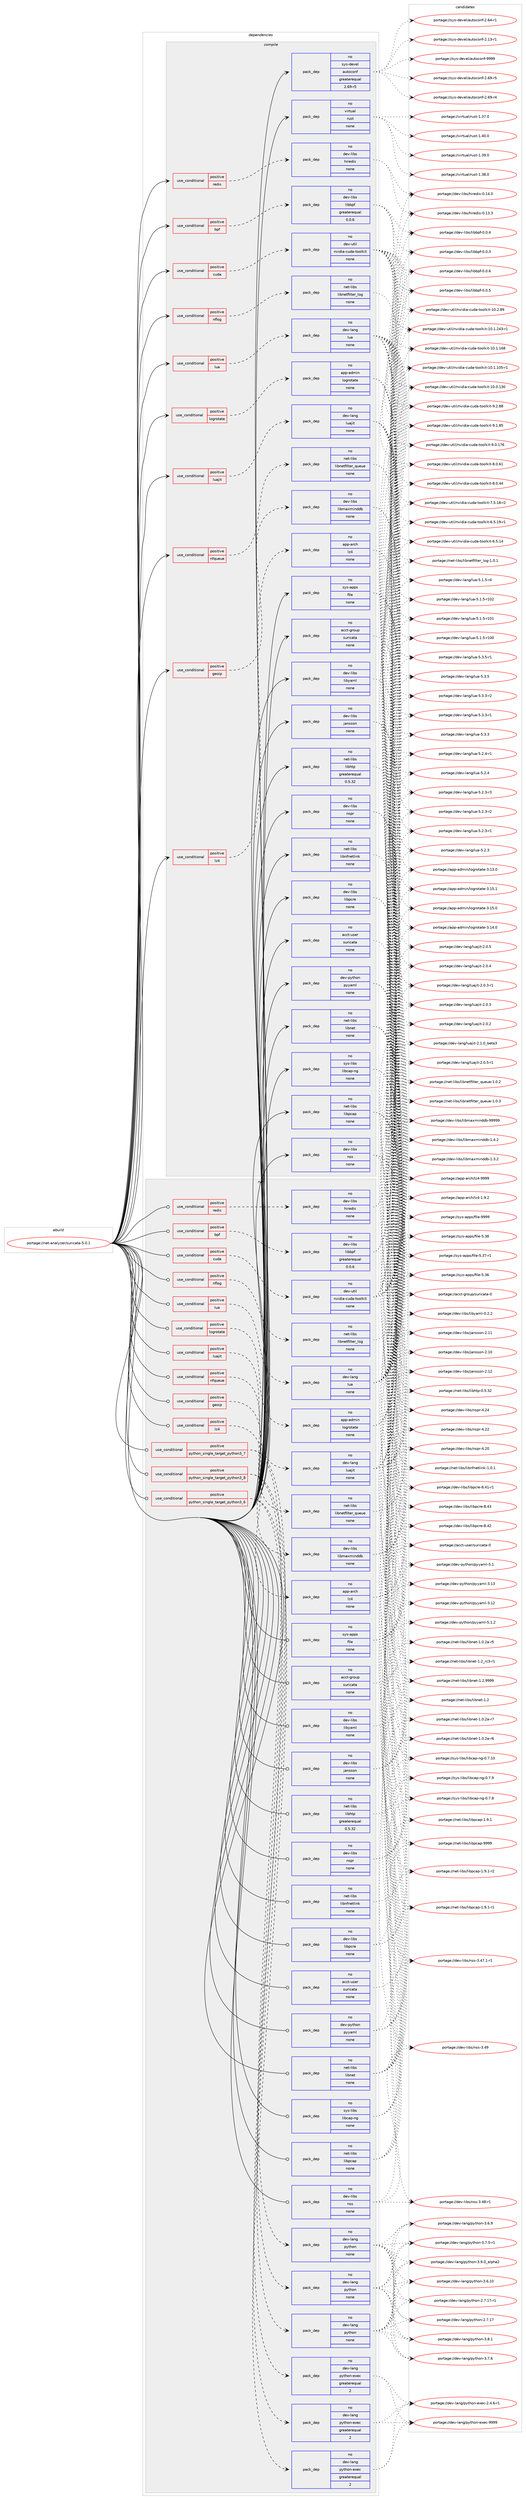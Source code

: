 digraph prolog {

# *************
# Graph options
# *************

newrank=true;
concentrate=true;
compound=true;
graph [rankdir=LR,fontname=Helvetica,fontsize=10,ranksep=1.5];#, ranksep=2.5, nodesep=0.2];
edge  [arrowhead=vee];
node  [fontname=Helvetica,fontsize=10];

# **********
# The ebuild
# **********

subgraph cluster_leftcol {
color=gray;
rank=same;
label=<<i>ebuild</i>>;
id [label="portage://net-analyzer/suricata-5.0.1", color=red, width=4, href="../net-analyzer/suricata-5.0.1.svg"];
}

# ****************
# The dependencies
# ****************

subgraph cluster_midcol {
color=gray;
label=<<i>dependencies</i>>;
subgraph cluster_compile {
fillcolor="#eeeeee";
style=filled;
label=<<i>compile</i>>;
subgraph cond35542 {
dependency164590 [label=<<TABLE BORDER="0" CELLBORDER="1" CELLSPACING="0" CELLPADDING="4"><TR><TD ROWSPAN="3" CELLPADDING="10">use_conditional</TD></TR><TR><TD>positive</TD></TR><TR><TD>bpf</TD></TR></TABLE>>, shape=none, color=red];
subgraph pack126427 {
dependency164591 [label=<<TABLE BORDER="0" CELLBORDER="1" CELLSPACING="0" CELLPADDING="4" WIDTH="220"><TR><TD ROWSPAN="6" CELLPADDING="30">pack_dep</TD></TR><TR><TD WIDTH="110">no</TD></TR><TR><TD>dev-libs</TD></TR><TR><TD>libbpf</TD></TR><TR><TD>greaterequal</TD></TR><TR><TD>0.0.6</TD></TR></TABLE>>, shape=none, color=blue];
}
dependency164590:e -> dependency164591:w [weight=20,style="dashed",arrowhead="vee"];
}
id:e -> dependency164590:w [weight=20,style="solid",arrowhead="vee"];
subgraph cond35543 {
dependency164592 [label=<<TABLE BORDER="0" CELLBORDER="1" CELLSPACING="0" CELLPADDING="4"><TR><TD ROWSPAN="3" CELLPADDING="10">use_conditional</TD></TR><TR><TD>positive</TD></TR><TR><TD>cuda</TD></TR></TABLE>>, shape=none, color=red];
subgraph pack126428 {
dependency164593 [label=<<TABLE BORDER="0" CELLBORDER="1" CELLSPACING="0" CELLPADDING="4" WIDTH="220"><TR><TD ROWSPAN="6" CELLPADDING="30">pack_dep</TD></TR><TR><TD WIDTH="110">no</TD></TR><TR><TD>dev-util</TD></TR><TR><TD>nvidia-cuda-toolkit</TD></TR><TR><TD>none</TD></TR><TR><TD></TD></TR></TABLE>>, shape=none, color=blue];
}
dependency164592:e -> dependency164593:w [weight=20,style="dashed",arrowhead="vee"];
}
id:e -> dependency164592:w [weight=20,style="solid",arrowhead="vee"];
subgraph cond35544 {
dependency164594 [label=<<TABLE BORDER="0" CELLBORDER="1" CELLSPACING="0" CELLPADDING="4"><TR><TD ROWSPAN="3" CELLPADDING="10">use_conditional</TD></TR><TR><TD>positive</TD></TR><TR><TD>geoip</TD></TR></TABLE>>, shape=none, color=red];
subgraph pack126429 {
dependency164595 [label=<<TABLE BORDER="0" CELLBORDER="1" CELLSPACING="0" CELLPADDING="4" WIDTH="220"><TR><TD ROWSPAN="6" CELLPADDING="30">pack_dep</TD></TR><TR><TD WIDTH="110">no</TD></TR><TR><TD>dev-libs</TD></TR><TR><TD>libmaxminddb</TD></TR><TR><TD>none</TD></TR><TR><TD></TD></TR></TABLE>>, shape=none, color=blue];
}
dependency164594:e -> dependency164595:w [weight=20,style="dashed",arrowhead="vee"];
}
id:e -> dependency164594:w [weight=20,style="solid",arrowhead="vee"];
subgraph cond35545 {
dependency164596 [label=<<TABLE BORDER="0" CELLBORDER="1" CELLSPACING="0" CELLPADDING="4"><TR><TD ROWSPAN="3" CELLPADDING="10">use_conditional</TD></TR><TR><TD>positive</TD></TR><TR><TD>logrotate</TD></TR></TABLE>>, shape=none, color=red];
subgraph pack126430 {
dependency164597 [label=<<TABLE BORDER="0" CELLBORDER="1" CELLSPACING="0" CELLPADDING="4" WIDTH="220"><TR><TD ROWSPAN="6" CELLPADDING="30">pack_dep</TD></TR><TR><TD WIDTH="110">no</TD></TR><TR><TD>app-admin</TD></TR><TR><TD>logrotate</TD></TR><TR><TD>none</TD></TR><TR><TD></TD></TR></TABLE>>, shape=none, color=blue];
}
dependency164596:e -> dependency164597:w [weight=20,style="dashed",arrowhead="vee"];
}
id:e -> dependency164596:w [weight=20,style="solid",arrowhead="vee"];
subgraph cond35546 {
dependency164598 [label=<<TABLE BORDER="0" CELLBORDER="1" CELLSPACING="0" CELLPADDING="4"><TR><TD ROWSPAN="3" CELLPADDING="10">use_conditional</TD></TR><TR><TD>positive</TD></TR><TR><TD>lua</TD></TR></TABLE>>, shape=none, color=red];
subgraph pack126431 {
dependency164599 [label=<<TABLE BORDER="0" CELLBORDER="1" CELLSPACING="0" CELLPADDING="4" WIDTH="220"><TR><TD ROWSPAN="6" CELLPADDING="30">pack_dep</TD></TR><TR><TD WIDTH="110">no</TD></TR><TR><TD>dev-lang</TD></TR><TR><TD>lua</TD></TR><TR><TD>none</TD></TR><TR><TD></TD></TR></TABLE>>, shape=none, color=blue];
}
dependency164598:e -> dependency164599:w [weight=20,style="dashed",arrowhead="vee"];
}
id:e -> dependency164598:w [weight=20,style="solid",arrowhead="vee"];
subgraph cond35547 {
dependency164600 [label=<<TABLE BORDER="0" CELLBORDER="1" CELLSPACING="0" CELLPADDING="4"><TR><TD ROWSPAN="3" CELLPADDING="10">use_conditional</TD></TR><TR><TD>positive</TD></TR><TR><TD>luajit</TD></TR></TABLE>>, shape=none, color=red];
subgraph pack126432 {
dependency164601 [label=<<TABLE BORDER="0" CELLBORDER="1" CELLSPACING="0" CELLPADDING="4" WIDTH="220"><TR><TD ROWSPAN="6" CELLPADDING="30">pack_dep</TD></TR><TR><TD WIDTH="110">no</TD></TR><TR><TD>dev-lang</TD></TR><TR><TD>luajit</TD></TR><TR><TD>none</TD></TR><TR><TD></TD></TR></TABLE>>, shape=none, color=blue];
}
dependency164600:e -> dependency164601:w [weight=20,style="dashed",arrowhead="vee"];
}
id:e -> dependency164600:w [weight=20,style="solid",arrowhead="vee"];
subgraph cond35548 {
dependency164602 [label=<<TABLE BORDER="0" CELLBORDER="1" CELLSPACING="0" CELLPADDING="4"><TR><TD ROWSPAN="3" CELLPADDING="10">use_conditional</TD></TR><TR><TD>positive</TD></TR><TR><TD>lz4</TD></TR></TABLE>>, shape=none, color=red];
subgraph pack126433 {
dependency164603 [label=<<TABLE BORDER="0" CELLBORDER="1" CELLSPACING="0" CELLPADDING="4" WIDTH="220"><TR><TD ROWSPAN="6" CELLPADDING="30">pack_dep</TD></TR><TR><TD WIDTH="110">no</TD></TR><TR><TD>app-arch</TD></TR><TR><TD>lz4</TD></TR><TR><TD>none</TD></TR><TR><TD></TD></TR></TABLE>>, shape=none, color=blue];
}
dependency164602:e -> dependency164603:w [weight=20,style="dashed",arrowhead="vee"];
}
id:e -> dependency164602:w [weight=20,style="solid",arrowhead="vee"];
subgraph cond35549 {
dependency164604 [label=<<TABLE BORDER="0" CELLBORDER="1" CELLSPACING="0" CELLPADDING="4"><TR><TD ROWSPAN="3" CELLPADDING="10">use_conditional</TD></TR><TR><TD>positive</TD></TR><TR><TD>nflog</TD></TR></TABLE>>, shape=none, color=red];
subgraph pack126434 {
dependency164605 [label=<<TABLE BORDER="0" CELLBORDER="1" CELLSPACING="0" CELLPADDING="4" WIDTH="220"><TR><TD ROWSPAN="6" CELLPADDING="30">pack_dep</TD></TR><TR><TD WIDTH="110">no</TD></TR><TR><TD>net-libs</TD></TR><TR><TD>libnetfilter_log</TD></TR><TR><TD>none</TD></TR><TR><TD></TD></TR></TABLE>>, shape=none, color=blue];
}
dependency164604:e -> dependency164605:w [weight=20,style="dashed",arrowhead="vee"];
}
id:e -> dependency164604:w [weight=20,style="solid",arrowhead="vee"];
subgraph cond35550 {
dependency164606 [label=<<TABLE BORDER="0" CELLBORDER="1" CELLSPACING="0" CELLPADDING="4"><TR><TD ROWSPAN="3" CELLPADDING="10">use_conditional</TD></TR><TR><TD>positive</TD></TR><TR><TD>nfqueue</TD></TR></TABLE>>, shape=none, color=red];
subgraph pack126435 {
dependency164607 [label=<<TABLE BORDER="0" CELLBORDER="1" CELLSPACING="0" CELLPADDING="4" WIDTH="220"><TR><TD ROWSPAN="6" CELLPADDING="30">pack_dep</TD></TR><TR><TD WIDTH="110">no</TD></TR><TR><TD>net-libs</TD></TR><TR><TD>libnetfilter_queue</TD></TR><TR><TD>none</TD></TR><TR><TD></TD></TR></TABLE>>, shape=none, color=blue];
}
dependency164606:e -> dependency164607:w [weight=20,style="dashed",arrowhead="vee"];
}
id:e -> dependency164606:w [weight=20,style="solid",arrowhead="vee"];
subgraph cond35551 {
dependency164608 [label=<<TABLE BORDER="0" CELLBORDER="1" CELLSPACING="0" CELLPADDING="4"><TR><TD ROWSPAN="3" CELLPADDING="10">use_conditional</TD></TR><TR><TD>positive</TD></TR><TR><TD>redis</TD></TR></TABLE>>, shape=none, color=red];
subgraph pack126436 {
dependency164609 [label=<<TABLE BORDER="0" CELLBORDER="1" CELLSPACING="0" CELLPADDING="4" WIDTH="220"><TR><TD ROWSPAN="6" CELLPADDING="30">pack_dep</TD></TR><TR><TD WIDTH="110">no</TD></TR><TR><TD>dev-libs</TD></TR><TR><TD>hiredis</TD></TR><TR><TD>none</TD></TR><TR><TD></TD></TR></TABLE>>, shape=none, color=blue];
}
dependency164608:e -> dependency164609:w [weight=20,style="dashed",arrowhead="vee"];
}
id:e -> dependency164608:w [weight=20,style="solid",arrowhead="vee"];
subgraph pack126437 {
dependency164610 [label=<<TABLE BORDER="0" CELLBORDER="1" CELLSPACING="0" CELLPADDING="4" WIDTH="220"><TR><TD ROWSPAN="6" CELLPADDING="30">pack_dep</TD></TR><TR><TD WIDTH="110">no</TD></TR><TR><TD>acct-group</TD></TR><TR><TD>suricata</TD></TR><TR><TD>none</TD></TR><TR><TD></TD></TR></TABLE>>, shape=none, color=blue];
}
id:e -> dependency164610:w [weight=20,style="solid",arrowhead="vee"];
subgraph pack126438 {
dependency164611 [label=<<TABLE BORDER="0" CELLBORDER="1" CELLSPACING="0" CELLPADDING="4" WIDTH="220"><TR><TD ROWSPAN="6" CELLPADDING="30">pack_dep</TD></TR><TR><TD WIDTH="110">no</TD></TR><TR><TD>acct-user</TD></TR><TR><TD>suricata</TD></TR><TR><TD>none</TD></TR><TR><TD></TD></TR></TABLE>>, shape=none, color=blue];
}
id:e -> dependency164611:w [weight=20,style="solid",arrowhead="vee"];
subgraph pack126439 {
dependency164612 [label=<<TABLE BORDER="0" CELLBORDER="1" CELLSPACING="0" CELLPADDING="4" WIDTH="220"><TR><TD ROWSPAN="6" CELLPADDING="30">pack_dep</TD></TR><TR><TD WIDTH="110">no</TD></TR><TR><TD>dev-libs</TD></TR><TR><TD>jansson</TD></TR><TR><TD>none</TD></TR><TR><TD></TD></TR></TABLE>>, shape=none, color=blue];
}
id:e -> dependency164612:w [weight=20,style="solid",arrowhead="vee"];
subgraph pack126440 {
dependency164613 [label=<<TABLE BORDER="0" CELLBORDER="1" CELLSPACING="0" CELLPADDING="4" WIDTH="220"><TR><TD ROWSPAN="6" CELLPADDING="30">pack_dep</TD></TR><TR><TD WIDTH="110">no</TD></TR><TR><TD>dev-libs</TD></TR><TR><TD>libpcre</TD></TR><TR><TD>none</TD></TR><TR><TD></TD></TR></TABLE>>, shape=none, color=blue];
}
id:e -> dependency164613:w [weight=20,style="solid",arrowhead="vee"];
subgraph pack126441 {
dependency164614 [label=<<TABLE BORDER="0" CELLBORDER="1" CELLSPACING="0" CELLPADDING="4" WIDTH="220"><TR><TD ROWSPAN="6" CELLPADDING="30">pack_dep</TD></TR><TR><TD WIDTH="110">no</TD></TR><TR><TD>dev-libs</TD></TR><TR><TD>libyaml</TD></TR><TR><TD>none</TD></TR><TR><TD></TD></TR></TABLE>>, shape=none, color=blue];
}
id:e -> dependency164614:w [weight=20,style="solid",arrowhead="vee"];
subgraph pack126442 {
dependency164615 [label=<<TABLE BORDER="0" CELLBORDER="1" CELLSPACING="0" CELLPADDING="4" WIDTH="220"><TR><TD ROWSPAN="6" CELLPADDING="30">pack_dep</TD></TR><TR><TD WIDTH="110">no</TD></TR><TR><TD>dev-libs</TD></TR><TR><TD>nspr</TD></TR><TR><TD>none</TD></TR><TR><TD></TD></TR></TABLE>>, shape=none, color=blue];
}
id:e -> dependency164615:w [weight=20,style="solid",arrowhead="vee"];
subgraph pack126443 {
dependency164616 [label=<<TABLE BORDER="0" CELLBORDER="1" CELLSPACING="0" CELLPADDING="4" WIDTH="220"><TR><TD ROWSPAN="6" CELLPADDING="30">pack_dep</TD></TR><TR><TD WIDTH="110">no</TD></TR><TR><TD>dev-libs</TD></TR><TR><TD>nss</TD></TR><TR><TD>none</TD></TR><TR><TD></TD></TR></TABLE>>, shape=none, color=blue];
}
id:e -> dependency164616:w [weight=20,style="solid",arrowhead="vee"];
subgraph pack126444 {
dependency164617 [label=<<TABLE BORDER="0" CELLBORDER="1" CELLSPACING="0" CELLPADDING="4" WIDTH="220"><TR><TD ROWSPAN="6" CELLPADDING="30">pack_dep</TD></TR><TR><TD WIDTH="110">no</TD></TR><TR><TD>dev-python</TD></TR><TR><TD>pyyaml</TD></TR><TR><TD>none</TD></TR><TR><TD></TD></TR></TABLE>>, shape=none, color=blue];
}
id:e -> dependency164617:w [weight=20,style="solid",arrowhead="vee"];
subgraph pack126445 {
dependency164618 [label=<<TABLE BORDER="0" CELLBORDER="1" CELLSPACING="0" CELLPADDING="4" WIDTH="220"><TR><TD ROWSPAN="6" CELLPADDING="30">pack_dep</TD></TR><TR><TD WIDTH="110">no</TD></TR><TR><TD>net-libs</TD></TR><TR><TD>libhtp</TD></TR><TR><TD>greaterequal</TD></TR><TR><TD>0.5.32</TD></TR></TABLE>>, shape=none, color=blue];
}
id:e -> dependency164618:w [weight=20,style="solid",arrowhead="vee"];
subgraph pack126446 {
dependency164619 [label=<<TABLE BORDER="0" CELLBORDER="1" CELLSPACING="0" CELLPADDING="4" WIDTH="220"><TR><TD ROWSPAN="6" CELLPADDING="30">pack_dep</TD></TR><TR><TD WIDTH="110">no</TD></TR><TR><TD>net-libs</TD></TR><TR><TD>libnet</TD></TR><TR><TD>none</TD></TR><TR><TD></TD></TR></TABLE>>, shape=none, color=blue];
}
id:e -> dependency164619:w [weight=20,style="solid",arrowhead="vee"];
subgraph pack126447 {
dependency164620 [label=<<TABLE BORDER="0" CELLBORDER="1" CELLSPACING="0" CELLPADDING="4" WIDTH="220"><TR><TD ROWSPAN="6" CELLPADDING="30">pack_dep</TD></TR><TR><TD WIDTH="110">no</TD></TR><TR><TD>net-libs</TD></TR><TR><TD>libnfnetlink</TD></TR><TR><TD>none</TD></TR><TR><TD></TD></TR></TABLE>>, shape=none, color=blue];
}
id:e -> dependency164620:w [weight=20,style="solid",arrowhead="vee"];
subgraph pack126448 {
dependency164621 [label=<<TABLE BORDER="0" CELLBORDER="1" CELLSPACING="0" CELLPADDING="4" WIDTH="220"><TR><TD ROWSPAN="6" CELLPADDING="30">pack_dep</TD></TR><TR><TD WIDTH="110">no</TD></TR><TR><TD>net-libs</TD></TR><TR><TD>libpcap</TD></TR><TR><TD>none</TD></TR><TR><TD></TD></TR></TABLE>>, shape=none, color=blue];
}
id:e -> dependency164621:w [weight=20,style="solid",arrowhead="vee"];
subgraph pack126449 {
dependency164622 [label=<<TABLE BORDER="0" CELLBORDER="1" CELLSPACING="0" CELLPADDING="4" WIDTH="220"><TR><TD ROWSPAN="6" CELLPADDING="30">pack_dep</TD></TR><TR><TD WIDTH="110">no</TD></TR><TR><TD>sys-apps</TD></TR><TR><TD>file</TD></TR><TR><TD>none</TD></TR><TR><TD></TD></TR></TABLE>>, shape=none, color=blue];
}
id:e -> dependency164622:w [weight=20,style="solid",arrowhead="vee"];
subgraph pack126450 {
dependency164623 [label=<<TABLE BORDER="0" CELLBORDER="1" CELLSPACING="0" CELLPADDING="4" WIDTH="220"><TR><TD ROWSPAN="6" CELLPADDING="30">pack_dep</TD></TR><TR><TD WIDTH="110">no</TD></TR><TR><TD>sys-devel</TD></TR><TR><TD>autoconf</TD></TR><TR><TD>greaterequal</TD></TR><TR><TD>2.69-r5</TD></TR></TABLE>>, shape=none, color=blue];
}
id:e -> dependency164623:w [weight=20,style="solid",arrowhead="vee"];
subgraph pack126451 {
dependency164624 [label=<<TABLE BORDER="0" CELLBORDER="1" CELLSPACING="0" CELLPADDING="4" WIDTH="220"><TR><TD ROWSPAN="6" CELLPADDING="30">pack_dep</TD></TR><TR><TD WIDTH="110">no</TD></TR><TR><TD>sys-libs</TD></TR><TR><TD>libcap-ng</TD></TR><TR><TD>none</TD></TR><TR><TD></TD></TR></TABLE>>, shape=none, color=blue];
}
id:e -> dependency164624:w [weight=20,style="solid",arrowhead="vee"];
subgraph pack126452 {
dependency164625 [label=<<TABLE BORDER="0" CELLBORDER="1" CELLSPACING="0" CELLPADDING="4" WIDTH="220"><TR><TD ROWSPAN="6" CELLPADDING="30">pack_dep</TD></TR><TR><TD WIDTH="110">no</TD></TR><TR><TD>virtual</TD></TR><TR><TD>rust</TD></TR><TR><TD>none</TD></TR><TR><TD></TD></TR></TABLE>>, shape=none, color=blue];
}
id:e -> dependency164625:w [weight=20,style="solid",arrowhead="vee"];
}
subgraph cluster_compileandrun {
fillcolor="#eeeeee";
style=filled;
label=<<i>compile and run</i>>;
}
subgraph cluster_run {
fillcolor="#eeeeee";
style=filled;
label=<<i>run</i>>;
subgraph cond35552 {
dependency164626 [label=<<TABLE BORDER="0" CELLBORDER="1" CELLSPACING="0" CELLPADDING="4"><TR><TD ROWSPAN="3" CELLPADDING="10">use_conditional</TD></TR><TR><TD>positive</TD></TR><TR><TD>bpf</TD></TR></TABLE>>, shape=none, color=red];
subgraph pack126453 {
dependency164627 [label=<<TABLE BORDER="0" CELLBORDER="1" CELLSPACING="0" CELLPADDING="4" WIDTH="220"><TR><TD ROWSPAN="6" CELLPADDING="30">pack_dep</TD></TR><TR><TD WIDTH="110">no</TD></TR><TR><TD>dev-libs</TD></TR><TR><TD>libbpf</TD></TR><TR><TD>greaterequal</TD></TR><TR><TD>0.0.6</TD></TR></TABLE>>, shape=none, color=blue];
}
dependency164626:e -> dependency164627:w [weight=20,style="dashed",arrowhead="vee"];
}
id:e -> dependency164626:w [weight=20,style="solid",arrowhead="odot"];
subgraph cond35553 {
dependency164628 [label=<<TABLE BORDER="0" CELLBORDER="1" CELLSPACING="0" CELLPADDING="4"><TR><TD ROWSPAN="3" CELLPADDING="10">use_conditional</TD></TR><TR><TD>positive</TD></TR><TR><TD>cuda</TD></TR></TABLE>>, shape=none, color=red];
subgraph pack126454 {
dependency164629 [label=<<TABLE BORDER="0" CELLBORDER="1" CELLSPACING="0" CELLPADDING="4" WIDTH="220"><TR><TD ROWSPAN="6" CELLPADDING="30">pack_dep</TD></TR><TR><TD WIDTH="110">no</TD></TR><TR><TD>dev-util</TD></TR><TR><TD>nvidia-cuda-toolkit</TD></TR><TR><TD>none</TD></TR><TR><TD></TD></TR></TABLE>>, shape=none, color=blue];
}
dependency164628:e -> dependency164629:w [weight=20,style="dashed",arrowhead="vee"];
}
id:e -> dependency164628:w [weight=20,style="solid",arrowhead="odot"];
subgraph cond35554 {
dependency164630 [label=<<TABLE BORDER="0" CELLBORDER="1" CELLSPACING="0" CELLPADDING="4"><TR><TD ROWSPAN="3" CELLPADDING="10">use_conditional</TD></TR><TR><TD>positive</TD></TR><TR><TD>geoip</TD></TR></TABLE>>, shape=none, color=red];
subgraph pack126455 {
dependency164631 [label=<<TABLE BORDER="0" CELLBORDER="1" CELLSPACING="0" CELLPADDING="4" WIDTH="220"><TR><TD ROWSPAN="6" CELLPADDING="30">pack_dep</TD></TR><TR><TD WIDTH="110">no</TD></TR><TR><TD>dev-libs</TD></TR><TR><TD>libmaxminddb</TD></TR><TR><TD>none</TD></TR><TR><TD></TD></TR></TABLE>>, shape=none, color=blue];
}
dependency164630:e -> dependency164631:w [weight=20,style="dashed",arrowhead="vee"];
}
id:e -> dependency164630:w [weight=20,style="solid",arrowhead="odot"];
subgraph cond35555 {
dependency164632 [label=<<TABLE BORDER="0" CELLBORDER="1" CELLSPACING="0" CELLPADDING="4"><TR><TD ROWSPAN="3" CELLPADDING="10">use_conditional</TD></TR><TR><TD>positive</TD></TR><TR><TD>logrotate</TD></TR></TABLE>>, shape=none, color=red];
subgraph pack126456 {
dependency164633 [label=<<TABLE BORDER="0" CELLBORDER="1" CELLSPACING="0" CELLPADDING="4" WIDTH="220"><TR><TD ROWSPAN="6" CELLPADDING="30">pack_dep</TD></TR><TR><TD WIDTH="110">no</TD></TR><TR><TD>app-admin</TD></TR><TR><TD>logrotate</TD></TR><TR><TD>none</TD></TR><TR><TD></TD></TR></TABLE>>, shape=none, color=blue];
}
dependency164632:e -> dependency164633:w [weight=20,style="dashed",arrowhead="vee"];
}
id:e -> dependency164632:w [weight=20,style="solid",arrowhead="odot"];
subgraph cond35556 {
dependency164634 [label=<<TABLE BORDER="0" CELLBORDER="1" CELLSPACING="0" CELLPADDING="4"><TR><TD ROWSPAN="3" CELLPADDING="10">use_conditional</TD></TR><TR><TD>positive</TD></TR><TR><TD>lua</TD></TR></TABLE>>, shape=none, color=red];
subgraph pack126457 {
dependency164635 [label=<<TABLE BORDER="0" CELLBORDER="1" CELLSPACING="0" CELLPADDING="4" WIDTH="220"><TR><TD ROWSPAN="6" CELLPADDING="30">pack_dep</TD></TR><TR><TD WIDTH="110">no</TD></TR><TR><TD>dev-lang</TD></TR><TR><TD>lua</TD></TR><TR><TD>none</TD></TR><TR><TD></TD></TR></TABLE>>, shape=none, color=blue];
}
dependency164634:e -> dependency164635:w [weight=20,style="dashed",arrowhead="vee"];
}
id:e -> dependency164634:w [weight=20,style="solid",arrowhead="odot"];
subgraph cond35557 {
dependency164636 [label=<<TABLE BORDER="0" CELLBORDER="1" CELLSPACING="0" CELLPADDING="4"><TR><TD ROWSPAN="3" CELLPADDING="10">use_conditional</TD></TR><TR><TD>positive</TD></TR><TR><TD>luajit</TD></TR></TABLE>>, shape=none, color=red];
subgraph pack126458 {
dependency164637 [label=<<TABLE BORDER="0" CELLBORDER="1" CELLSPACING="0" CELLPADDING="4" WIDTH="220"><TR><TD ROWSPAN="6" CELLPADDING="30">pack_dep</TD></TR><TR><TD WIDTH="110">no</TD></TR><TR><TD>dev-lang</TD></TR><TR><TD>luajit</TD></TR><TR><TD>none</TD></TR><TR><TD></TD></TR></TABLE>>, shape=none, color=blue];
}
dependency164636:e -> dependency164637:w [weight=20,style="dashed",arrowhead="vee"];
}
id:e -> dependency164636:w [weight=20,style="solid",arrowhead="odot"];
subgraph cond35558 {
dependency164638 [label=<<TABLE BORDER="0" CELLBORDER="1" CELLSPACING="0" CELLPADDING="4"><TR><TD ROWSPAN="3" CELLPADDING="10">use_conditional</TD></TR><TR><TD>positive</TD></TR><TR><TD>lz4</TD></TR></TABLE>>, shape=none, color=red];
subgraph pack126459 {
dependency164639 [label=<<TABLE BORDER="0" CELLBORDER="1" CELLSPACING="0" CELLPADDING="4" WIDTH="220"><TR><TD ROWSPAN="6" CELLPADDING="30">pack_dep</TD></TR><TR><TD WIDTH="110">no</TD></TR><TR><TD>app-arch</TD></TR><TR><TD>lz4</TD></TR><TR><TD>none</TD></TR><TR><TD></TD></TR></TABLE>>, shape=none, color=blue];
}
dependency164638:e -> dependency164639:w [weight=20,style="dashed",arrowhead="vee"];
}
id:e -> dependency164638:w [weight=20,style="solid",arrowhead="odot"];
subgraph cond35559 {
dependency164640 [label=<<TABLE BORDER="0" CELLBORDER="1" CELLSPACING="0" CELLPADDING="4"><TR><TD ROWSPAN="3" CELLPADDING="10">use_conditional</TD></TR><TR><TD>positive</TD></TR><TR><TD>nflog</TD></TR></TABLE>>, shape=none, color=red];
subgraph pack126460 {
dependency164641 [label=<<TABLE BORDER="0" CELLBORDER="1" CELLSPACING="0" CELLPADDING="4" WIDTH="220"><TR><TD ROWSPAN="6" CELLPADDING="30">pack_dep</TD></TR><TR><TD WIDTH="110">no</TD></TR><TR><TD>net-libs</TD></TR><TR><TD>libnetfilter_log</TD></TR><TR><TD>none</TD></TR><TR><TD></TD></TR></TABLE>>, shape=none, color=blue];
}
dependency164640:e -> dependency164641:w [weight=20,style="dashed",arrowhead="vee"];
}
id:e -> dependency164640:w [weight=20,style="solid",arrowhead="odot"];
subgraph cond35560 {
dependency164642 [label=<<TABLE BORDER="0" CELLBORDER="1" CELLSPACING="0" CELLPADDING="4"><TR><TD ROWSPAN="3" CELLPADDING="10">use_conditional</TD></TR><TR><TD>positive</TD></TR><TR><TD>nfqueue</TD></TR></TABLE>>, shape=none, color=red];
subgraph pack126461 {
dependency164643 [label=<<TABLE BORDER="0" CELLBORDER="1" CELLSPACING="0" CELLPADDING="4" WIDTH="220"><TR><TD ROWSPAN="6" CELLPADDING="30">pack_dep</TD></TR><TR><TD WIDTH="110">no</TD></TR><TR><TD>net-libs</TD></TR><TR><TD>libnetfilter_queue</TD></TR><TR><TD>none</TD></TR><TR><TD></TD></TR></TABLE>>, shape=none, color=blue];
}
dependency164642:e -> dependency164643:w [weight=20,style="dashed",arrowhead="vee"];
}
id:e -> dependency164642:w [weight=20,style="solid",arrowhead="odot"];
subgraph cond35561 {
dependency164644 [label=<<TABLE BORDER="0" CELLBORDER="1" CELLSPACING="0" CELLPADDING="4"><TR><TD ROWSPAN="3" CELLPADDING="10">use_conditional</TD></TR><TR><TD>positive</TD></TR><TR><TD>python_single_target_python3_6</TD></TR></TABLE>>, shape=none, color=red];
subgraph pack126462 {
dependency164645 [label=<<TABLE BORDER="0" CELLBORDER="1" CELLSPACING="0" CELLPADDING="4" WIDTH="220"><TR><TD ROWSPAN="6" CELLPADDING="30">pack_dep</TD></TR><TR><TD WIDTH="110">no</TD></TR><TR><TD>dev-lang</TD></TR><TR><TD>python</TD></TR><TR><TD>none</TD></TR><TR><TD></TD></TR></TABLE>>, shape=none, color=blue];
}
dependency164644:e -> dependency164645:w [weight=20,style="dashed",arrowhead="vee"];
subgraph pack126463 {
dependency164646 [label=<<TABLE BORDER="0" CELLBORDER="1" CELLSPACING="0" CELLPADDING="4" WIDTH="220"><TR><TD ROWSPAN="6" CELLPADDING="30">pack_dep</TD></TR><TR><TD WIDTH="110">no</TD></TR><TR><TD>dev-lang</TD></TR><TR><TD>python-exec</TD></TR><TR><TD>greaterequal</TD></TR><TR><TD>2</TD></TR></TABLE>>, shape=none, color=blue];
}
dependency164644:e -> dependency164646:w [weight=20,style="dashed",arrowhead="vee"];
}
id:e -> dependency164644:w [weight=20,style="solid",arrowhead="odot"];
subgraph cond35562 {
dependency164647 [label=<<TABLE BORDER="0" CELLBORDER="1" CELLSPACING="0" CELLPADDING="4"><TR><TD ROWSPAN="3" CELLPADDING="10">use_conditional</TD></TR><TR><TD>positive</TD></TR><TR><TD>python_single_target_python3_7</TD></TR></TABLE>>, shape=none, color=red];
subgraph pack126464 {
dependency164648 [label=<<TABLE BORDER="0" CELLBORDER="1" CELLSPACING="0" CELLPADDING="4" WIDTH="220"><TR><TD ROWSPAN="6" CELLPADDING="30">pack_dep</TD></TR><TR><TD WIDTH="110">no</TD></TR><TR><TD>dev-lang</TD></TR><TR><TD>python</TD></TR><TR><TD>none</TD></TR><TR><TD></TD></TR></TABLE>>, shape=none, color=blue];
}
dependency164647:e -> dependency164648:w [weight=20,style="dashed",arrowhead="vee"];
subgraph pack126465 {
dependency164649 [label=<<TABLE BORDER="0" CELLBORDER="1" CELLSPACING="0" CELLPADDING="4" WIDTH="220"><TR><TD ROWSPAN="6" CELLPADDING="30">pack_dep</TD></TR><TR><TD WIDTH="110">no</TD></TR><TR><TD>dev-lang</TD></TR><TR><TD>python-exec</TD></TR><TR><TD>greaterequal</TD></TR><TR><TD>2</TD></TR></TABLE>>, shape=none, color=blue];
}
dependency164647:e -> dependency164649:w [weight=20,style="dashed",arrowhead="vee"];
}
id:e -> dependency164647:w [weight=20,style="solid",arrowhead="odot"];
subgraph cond35563 {
dependency164650 [label=<<TABLE BORDER="0" CELLBORDER="1" CELLSPACING="0" CELLPADDING="4"><TR><TD ROWSPAN="3" CELLPADDING="10">use_conditional</TD></TR><TR><TD>positive</TD></TR><TR><TD>python_single_target_python3_8</TD></TR></TABLE>>, shape=none, color=red];
subgraph pack126466 {
dependency164651 [label=<<TABLE BORDER="0" CELLBORDER="1" CELLSPACING="0" CELLPADDING="4" WIDTH="220"><TR><TD ROWSPAN="6" CELLPADDING="30">pack_dep</TD></TR><TR><TD WIDTH="110">no</TD></TR><TR><TD>dev-lang</TD></TR><TR><TD>python</TD></TR><TR><TD>none</TD></TR><TR><TD></TD></TR></TABLE>>, shape=none, color=blue];
}
dependency164650:e -> dependency164651:w [weight=20,style="dashed",arrowhead="vee"];
subgraph pack126467 {
dependency164652 [label=<<TABLE BORDER="0" CELLBORDER="1" CELLSPACING="0" CELLPADDING="4" WIDTH="220"><TR><TD ROWSPAN="6" CELLPADDING="30">pack_dep</TD></TR><TR><TD WIDTH="110">no</TD></TR><TR><TD>dev-lang</TD></TR><TR><TD>python-exec</TD></TR><TR><TD>greaterequal</TD></TR><TR><TD>2</TD></TR></TABLE>>, shape=none, color=blue];
}
dependency164650:e -> dependency164652:w [weight=20,style="dashed",arrowhead="vee"];
}
id:e -> dependency164650:w [weight=20,style="solid",arrowhead="odot"];
subgraph cond35564 {
dependency164653 [label=<<TABLE BORDER="0" CELLBORDER="1" CELLSPACING="0" CELLPADDING="4"><TR><TD ROWSPAN="3" CELLPADDING="10">use_conditional</TD></TR><TR><TD>positive</TD></TR><TR><TD>redis</TD></TR></TABLE>>, shape=none, color=red];
subgraph pack126468 {
dependency164654 [label=<<TABLE BORDER="0" CELLBORDER="1" CELLSPACING="0" CELLPADDING="4" WIDTH="220"><TR><TD ROWSPAN="6" CELLPADDING="30">pack_dep</TD></TR><TR><TD WIDTH="110">no</TD></TR><TR><TD>dev-libs</TD></TR><TR><TD>hiredis</TD></TR><TR><TD>none</TD></TR><TR><TD></TD></TR></TABLE>>, shape=none, color=blue];
}
dependency164653:e -> dependency164654:w [weight=20,style="dashed",arrowhead="vee"];
}
id:e -> dependency164653:w [weight=20,style="solid",arrowhead="odot"];
subgraph pack126469 {
dependency164655 [label=<<TABLE BORDER="0" CELLBORDER="1" CELLSPACING="0" CELLPADDING="4" WIDTH="220"><TR><TD ROWSPAN="6" CELLPADDING="30">pack_dep</TD></TR><TR><TD WIDTH="110">no</TD></TR><TR><TD>acct-group</TD></TR><TR><TD>suricata</TD></TR><TR><TD>none</TD></TR><TR><TD></TD></TR></TABLE>>, shape=none, color=blue];
}
id:e -> dependency164655:w [weight=20,style="solid",arrowhead="odot"];
subgraph pack126470 {
dependency164656 [label=<<TABLE BORDER="0" CELLBORDER="1" CELLSPACING="0" CELLPADDING="4" WIDTH="220"><TR><TD ROWSPAN="6" CELLPADDING="30">pack_dep</TD></TR><TR><TD WIDTH="110">no</TD></TR><TR><TD>acct-user</TD></TR><TR><TD>suricata</TD></TR><TR><TD>none</TD></TR><TR><TD></TD></TR></TABLE>>, shape=none, color=blue];
}
id:e -> dependency164656:w [weight=20,style="solid",arrowhead="odot"];
subgraph pack126471 {
dependency164657 [label=<<TABLE BORDER="0" CELLBORDER="1" CELLSPACING="0" CELLPADDING="4" WIDTH="220"><TR><TD ROWSPAN="6" CELLPADDING="30">pack_dep</TD></TR><TR><TD WIDTH="110">no</TD></TR><TR><TD>dev-libs</TD></TR><TR><TD>jansson</TD></TR><TR><TD>none</TD></TR><TR><TD></TD></TR></TABLE>>, shape=none, color=blue];
}
id:e -> dependency164657:w [weight=20,style="solid",arrowhead="odot"];
subgraph pack126472 {
dependency164658 [label=<<TABLE BORDER="0" CELLBORDER="1" CELLSPACING="0" CELLPADDING="4" WIDTH="220"><TR><TD ROWSPAN="6" CELLPADDING="30">pack_dep</TD></TR><TR><TD WIDTH="110">no</TD></TR><TR><TD>dev-libs</TD></TR><TR><TD>libpcre</TD></TR><TR><TD>none</TD></TR><TR><TD></TD></TR></TABLE>>, shape=none, color=blue];
}
id:e -> dependency164658:w [weight=20,style="solid",arrowhead="odot"];
subgraph pack126473 {
dependency164659 [label=<<TABLE BORDER="0" CELLBORDER="1" CELLSPACING="0" CELLPADDING="4" WIDTH="220"><TR><TD ROWSPAN="6" CELLPADDING="30">pack_dep</TD></TR><TR><TD WIDTH="110">no</TD></TR><TR><TD>dev-libs</TD></TR><TR><TD>libyaml</TD></TR><TR><TD>none</TD></TR><TR><TD></TD></TR></TABLE>>, shape=none, color=blue];
}
id:e -> dependency164659:w [weight=20,style="solid",arrowhead="odot"];
subgraph pack126474 {
dependency164660 [label=<<TABLE BORDER="0" CELLBORDER="1" CELLSPACING="0" CELLPADDING="4" WIDTH="220"><TR><TD ROWSPAN="6" CELLPADDING="30">pack_dep</TD></TR><TR><TD WIDTH="110">no</TD></TR><TR><TD>dev-libs</TD></TR><TR><TD>nspr</TD></TR><TR><TD>none</TD></TR><TR><TD></TD></TR></TABLE>>, shape=none, color=blue];
}
id:e -> dependency164660:w [weight=20,style="solid",arrowhead="odot"];
subgraph pack126475 {
dependency164661 [label=<<TABLE BORDER="0" CELLBORDER="1" CELLSPACING="0" CELLPADDING="4" WIDTH="220"><TR><TD ROWSPAN="6" CELLPADDING="30">pack_dep</TD></TR><TR><TD WIDTH="110">no</TD></TR><TR><TD>dev-libs</TD></TR><TR><TD>nss</TD></TR><TR><TD>none</TD></TR><TR><TD></TD></TR></TABLE>>, shape=none, color=blue];
}
id:e -> dependency164661:w [weight=20,style="solid",arrowhead="odot"];
subgraph pack126476 {
dependency164662 [label=<<TABLE BORDER="0" CELLBORDER="1" CELLSPACING="0" CELLPADDING="4" WIDTH="220"><TR><TD ROWSPAN="6" CELLPADDING="30">pack_dep</TD></TR><TR><TD WIDTH="110">no</TD></TR><TR><TD>dev-python</TD></TR><TR><TD>pyyaml</TD></TR><TR><TD>none</TD></TR><TR><TD></TD></TR></TABLE>>, shape=none, color=blue];
}
id:e -> dependency164662:w [weight=20,style="solid",arrowhead="odot"];
subgraph pack126477 {
dependency164663 [label=<<TABLE BORDER="0" CELLBORDER="1" CELLSPACING="0" CELLPADDING="4" WIDTH="220"><TR><TD ROWSPAN="6" CELLPADDING="30">pack_dep</TD></TR><TR><TD WIDTH="110">no</TD></TR><TR><TD>net-libs</TD></TR><TR><TD>libhtp</TD></TR><TR><TD>greaterequal</TD></TR><TR><TD>0.5.32</TD></TR></TABLE>>, shape=none, color=blue];
}
id:e -> dependency164663:w [weight=20,style="solid",arrowhead="odot"];
subgraph pack126478 {
dependency164664 [label=<<TABLE BORDER="0" CELLBORDER="1" CELLSPACING="0" CELLPADDING="4" WIDTH="220"><TR><TD ROWSPAN="6" CELLPADDING="30">pack_dep</TD></TR><TR><TD WIDTH="110">no</TD></TR><TR><TD>net-libs</TD></TR><TR><TD>libnet</TD></TR><TR><TD>none</TD></TR><TR><TD></TD></TR></TABLE>>, shape=none, color=blue];
}
id:e -> dependency164664:w [weight=20,style="solid",arrowhead="odot"];
subgraph pack126479 {
dependency164665 [label=<<TABLE BORDER="0" CELLBORDER="1" CELLSPACING="0" CELLPADDING="4" WIDTH="220"><TR><TD ROWSPAN="6" CELLPADDING="30">pack_dep</TD></TR><TR><TD WIDTH="110">no</TD></TR><TR><TD>net-libs</TD></TR><TR><TD>libnfnetlink</TD></TR><TR><TD>none</TD></TR><TR><TD></TD></TR></TABLE>>, shape=none, color=blue];
}
id:e -> dependency164665:w [weight=20,style="solid",arrowhead="odot"];
subgraph pack126480 {
dependency164666 [label=<<TABLE BORDER="0" CELLBORDER="1" CELLSPACING="0" CELLPADDING="4" WIDTH="220"><TR><TD ROWSPAN="6" CELLPADDING="30">pack_dep</TD></TR><TR><TD WIDTH="110">no</TD></TR><TR><TD>net-libs</TD></TR><TR><TD>libpcap</TD></TR><TR><TD>none</TD></TR><TR><TD></TD></TR></TABLE>>, shape=none, color=blue];
}
id:e -> dependency164666:w [weight=20,style="solid",arrowhead="odot"];
subgraph pack126481 {
dependency164667 [label=<<TABLE BORDER="0" CELLBORDER="1" CELLSPACING="0" CELLPADDING="4" WIDTH="220"><TR><TD ROWSPAN="6" CELLPADDING="30">pack_dep</TD></TR><TR><TD WIDTH="110">no</TD></TR><TR><TD>sys-apps</TD></TR><TR><TD>file</TD></TR><TR><TD>none</TD></TR><TR><TD></TD></TR></TABLE>>, shape=none, color=blue];
}
id:e -> dependency164667:w [weight=20,style="solid",arrowhead="odot"];
subgraph pack126482 {
dependency164668 [label=<<TABLE BORDER="0" CELLBORDER="1" CELLSPACING="0" CELLPADDING="4" WIDTH="220"><TR><TD ROWSPAN="6" CELLPADDING="30">pack_dep</TD></TR><TR><TD WIDTH="110">no</TD></TR><TR><TD>sys-libs</TD></TR><TR><TD>libcap-ng</TD></TR><TR><TD>none</TD></TR><TR><TD></TD></TR></TABLE>>, shape=none, color=blue];
}
id:e -> dependency164668:w [weight=20,style="solid",arrowhead="odot"];
}
}

# **************
# The candidates
# **************

subgraph cluster_choices {
rank=same;
color=gray;
label=<<i>candidates</i>>;

subgraph choice126427 {
color=black;
nodesep=1;
choice1001011184510810598115471081059898112102454846484654 [label="portage://dev-libs/libbpf-0.0.6", color=red, width=4,href="../dev-libs/libbpf-0.0.6.svg"];
choice1001011184510810598115471081059898112102454846484653 [label="portage://dev-libs/libbpf-0.0.5", color=red, width=4,href="../dev-libs/libbpf-0.0.5.svg"];
choice1001011184510810598115471081059898112102454846484652 [label="portage://dev-libs/libbpf-0.0.4", color=red, width=4,href="../dev-libs/libbpf-0.0.4.svg"];
choice1001011184510810598115471081059898112102454846484651 [label="portage://dev-libs/libbpf-0.0.3", color=red, width=4,href="../dev-libs/libbpf-0.0.3.svg"];
dependency164591:e -> choice1001011184510810598115471081059898112102454846484654:w [style=dotted,weight="100"];
dependency164591:e -> choice1001011184510810598115471081059898112102454846484653:w [style=dotted,weight="100"];
dependency164591:e -> choice1001011184510810598115471081059898112102454846484652:w [style=dotted,weight="100"];
dependency164591:e -> choice1001011184510810598115471081059898112102454846484651:w [style=dotted,weight="100"];
}
subgraph choice126428 {
color=black;
nodesep=1;
choice1001011184511711610510847110118105100105974599117100974511611111110810710511645574650465656 [label="portage://dev-util/nvidia-cuda-toolkit-9.2.88", color=red, width=4,href="../dev-util/nvidia-cuda-toolkit-9.2.88.svg"];
choice1001011184511711610510847110118105100105974599117100974511611111110810710511645574649465653 [label="portage://dev-util/nvidia-cuda-toolkit-9.1.85", color=red, width=4,href="../dev-util/nvidia-cuda-toolkit-9.1.85.svg"];
choice100101118451171161051084711011810510010597459911710097451161111111081071051164557464846495554 [label="portage://dev-util/nvidia-cuda-toolkit-9.0.176", color=red, width=4,href="../dev-util/nvidia-cuda-toolkit-9.0.176.svg"];
choice1001011184511711610510847110118105100105974599117100974511611111110810710511645564648465449 [label="portage://dev-util/nvidia-cuda-toolkit-8.0.61", color=red, width=4,href="../dev-util/nvidia-cuda-toolkit-8.0.61.svg"];
choice1001011184511711610510847110118105100105974599117100974511611111110810710511645564648465252 [label="portage://dev-util/nvidia-cuda-toolkit-8.0.44", color=red, width=4,href="../dev-util/nvidia-cuda-toolkit-8.0.44.svg"];
choice10010111845117116105108471101181051001059745991171009745116111111108107105116455546534649564511450 [label="portage://dev-util/nvidia-cuda-toolkit-7.5.18-r2", color=red, width=4,href="../dev-util/nvidia-cuda-toolkit-7.5.18-r2.svg"];
choice10010111845117116105108471101181051001059745991171009745116111111108107105116455446534649574511449 [label="portage://dev-util/nvidia-cuda-toolkit-6.5.19-r1", color=red, width=4,href="../dev-util/nvidia-cuda-toolkit-6.5.19-r1.svg"];
choice1001011184511711610510847110118105100105974599117100974511611111110810710511645544653464952 [label="portage://dev-util/nvidia-cuda-toolkit-6.5.14", color=red, width=4,href="../dev-util/nvidia-cuda-toolkit-6.5.14.svg"];
choice100101118451171161051084711011810510010597459911710097451161111111081071051164549484650465657 [label="portage://dev-util/nvidia-cuda-toolkit-10.2.89", color=red, width=4,href="../dev-util/nvidia-cuda-toolkit-10.2.89.svg"];
choice100101118451171161051084711011810510010597459911710097451161111111081071051164549484649465052514511449 [label="portage://dev-util/nvidia-cuda-toolkit-10.1.243-r1", color=red, width=4,href="../dev-util/nvidia-cuda-toolkit-10.1.243-r1.svg"];
choice10010111845117116105108471101181051001059745991171009745116111111108107105116454948464946495456 [label="portage://dev-util/nvidia-cuda-toolkit-10.1.168", color=red, width=4,href="../dev-util/nvidia-cuda-toolkit-10.1.168.svg"];
choice100101118451171161051084711011810510010597459911710097451161111111081071051164549484649464948534511449 [label="portage://dev-util/nvidia-cuda-toolkit-10.1.105-r1", color=red, width=4,href="../dev-util/nvidia-cuda-toolkit-10.1.105-r1.svg"];
choice10010111845117116105108471101181051001059745991171009745116111111108107105116454948464846495148 [label="portage://dev-util/nvidia-cuda-toolkit-10.0.130", color=red, width=4,href="../dev-util/nvidia-cuda-toolkit-10.0.130.svg"];
dependency164593:e -> choice1001011184511711610510847110118105100105974599117100974511611111110810710511645574650465656:w [style=dotted,weight="100"];
dependency164593:e -> choice1001011184511711610510847110118105100105974599117100974511611111110810710511645574649465653:w [style=dotted,weight="100"];
dependency164593:e -> choice100101118451171161051084711011810510010597459911710097451161111111081071051164557464846495554:w [style=dotted,weight="100"];
dependency164593:e -> choice1001011184511711610510847110118105100105974599117100974511611111110810710511645564648465449:w [style=dotted,weight="100"];
dependency164593:e -> choice1001011184511711610510847110118105100105974599117100974511611111110810710511645564648465252:w [style=dotted,weight="100"];
dependency164593:e -> choice10010111845117116105108471101181051001059745991171009745116111111108107105116455546534649564511450:w [style=dotted,weight="100"];
dependency164593:e -> choice10010111845117116105108471101181051001059745991171009745116111111108107105116455446534649574511449:w [style=dotted,weight="100"];
dependency164593:e -> choice1001011184511711610510847110118105100105974599117100974511611111110810710511645544653464952:w [style=dotted,weight="100"];
dependency164593:e -> choice100101118451171161051084711011810510010597459911710097451161111111081071051164549484650465657:w [style=dotted,weight="100"];
dependency164593:e -> choice100101118451171161051084711011810510010597459911710097451161111111081071051164549484649465052514511449:w [style=dotted,weight="100"];
dependency164593:e -> choice10010111845117116105108471101181051001059745991171009745116111111108107105116454948464946495456:w [style=dotted,weight="100"];
dependency164593:e -> choice100101118451171161051084711011810510010597459911710097451161111111081071051164549484649464948534511449:w [style=dotted,weight="100"];
dependency164593:e -> choice10010111845117116105108471101181051001059745991171009745116111111108107105116454948464846495148:w [style=dotted,weight="100"];
}
subgraph choice126429 {
color=black;
nodesep=1;
choice100101118451081059811547108105981099712010910511010010098455757575757 [label="portage://dev-libs/libmaxminddb-99999", color=red, width=4,href="../dev-libs/libmaxminddb-99999.svg"];
choice100101118451081059811547108105981099712010910511010010098454946524650 [label="portage://dev-libs/libmaxminddb-1.4.2", color=red, width=4,href="../dev-libs/libmaxminddb-1.4.2.svg"];
choice100101118451081059811547108105981099712010910511010010098454946514650 [label="portage://dev-libs/libmaxminddb-1.3.2", color=red, width=4,href="../dev-libs/libmaxminddb-1.3.2.svg"];
dependency164595:e -> choice100101118451081059811547108105981099712010910511010010098455757575757:w [style=dotted,weight="100"];
dependency164595:e -> choice100101118451081059811547108105981099712010910511010010098454946524650:w [style=dotted,weight="100"];
dependency164595:e -> choice100101118451081059811547108105981099712010910511010010098454946514650:w [style=dotted,weight="100"];
}
subgraph choice126430 {
color=black;
nodesep=1;
choice971121124597100109105110471081111031141111169711610145514649534649 [label="portage://app-admin/logrotate-3.15.1", color=red, width=4,href="../app-admin/logrotate-3.15.1.svg"];
choice971121124597100109105110471081111031141111169711610145514649534648 [label="portage://app-admin/logrotate-3.15.0", color=red, width=4,href="../app-admin/logrotate-3.15.0.svg"];
choice971121124597100109105110471081111031141111169711610145514649524648 [label="portage://app-admin/logrotate-3.14.0", color=red, width=4,href="../app-admin/logrotate-3.14.0.svg"];
choice971121124597100109105110471081111031141111169711610145514649514648 [label="portage://app-admin/logrotate-3.13.0", color=red, width=4,href="../app-admin/logrotate-3.13.0.svg"];
dependency164597:e -> choice971121124597100109105110471081111031141111169711610145514649534649:w [style=dotted,weight="100"];
dependency164597:e -> choice971121124597100109105110471081111031141111169711610145514649534648:w [style=dotted,weight="100"];
dependency164597:e -> choice971121124597100109105110471081111031141111169711610145514649524648:w [style=dotted,weight="100"];
dependency164597:e -> choice971121124597100109105110471081111031141111169711610145514649514648:w [style=dotted,weight="100"];
}
subgraph choice126431 {
color=black;
nodesep=1;
choice100101118451089711010347108117974553465146534511449 [label="portage://dev-lang/lua-5.3.5-r1", color=red, width=4,href="../dev-lang/lua-5.3.5-r1.svg"];
choice10010111845108971101034710811797455346514653 [label="portage://dev-lang/lua-5.3.5", color=red, width=4,href="../dev-lang/lua-5.3.5.svg"];
choice100101118451089711010347108117974553465146514511450 [label="portage://dev-lang/lua-5.3.3-r2", color=red, width=4,href="../dev-lang/lua-5.3.3-r2.svg"];
choice100101118451089711010347108117974553465146514511449 [label="portage://dev-lang/lua-5.3.3-r1", color=red, width=4,href="../dev-lang/lua-5.3.3-r1.svg"];
choice10010111845108971101034710811797455346514651 [label="portage://dev-lang/lua-5.3.3", color=red, width=4,href="../dev-lang/lua-5.3.3.svg"];
choice100101118451089711010347108117974553465046524511449 [label="portage://dev-lang/lua-5.2.4-r1", color=red, width=4,href="../dev-lang/lua-5.2.4-r1.svg"];
choice10010111845108971101034710811797455346504652 [label="portage://dev-lang/lua-5.2.4", color=red, width=4,href="../dev-lang/lua-5.2.4.svg"];
choice100101118451089711010347108117974553465046514511451 [label="portage://dev-lang/lua-5.2.3-r3", color=red, width=4,href="../dev-lang/lua-5.2.3-r3.svg"];
choice100101118451089711010347108117974553465046514511450 [label="portage://dev-lang/lua-5.2.3-r2", color=red, width=4,href="../dev-lang/lua-5.2.3-r2.svg"];
choice100101118451089711010347108117974553465046514511449 [label="portage://dev-lang/lua-5.2.3-r1", color=red, width=4,href="../dev-lang/lua-5.2.3-r1.svg"];
choice10010111845108971101034710811797455346504651 [label="portage://dev-lang/lua-5.2.3", color=red, width=4,href="../dev-lang/lua-5.2.3.svg"];
choice100101118451089711010347108117974553464946534511452 [label="portage://dev-lang/lua-5.1.5-r4", color=red, width=4,href="../dev-lang/lua-5.1.5-r4.svg"];
choice1001011184510897110103471081179745534649465345114494850 [label="portage://dev-lang/lua-5.1.5-r102", color=red, width=4,href="../dev-lang/lua-5.1.5-r102.svg"];
choice1001011184510897110103471081179745534649465345114494849 [label="portage://dev-lang/lua-5.1.5-r101", color=red, width=4,href="../dev-lang/lua-5.1.5-r101.svg"];
choice1001011184510897110103471081179745534649465345114494848 [label="portage://dev-lang/lua-5.1.5-r100", color=red, width=4,href="../dev-lang/lua-5.1.5-r100.svg"];
dependency164599:e -> choice100101118451089711010347108117974553465146534511449:w [style=dotted,weight="100"];
dependency164599:e -> choice10010111845108971101034710811797455346514653:w [style=dotted,weight="100"];
dependency164599:e -> choice100101118451089711010347108117974553465146514511450:w [style=dotted,weight="100"];
dependency164599:e -> choice100101118451089711010347108117974553465146514511449:w [style=dotted,weight="100"];
dependency164599:e -> choice10010111845108971101034710811797455346514651:w [style=dotted,weight="100"];
dependency164599:e -> choice100101118451089711010347108117974553465046524511449:w [style=dotted,weight="100"];
dependency164599:e -> choice10010111845108971101034710811797455346504652:w [style=dotted,weight="100"];
dependency164599:e -> choice100101118451089711010347108117974553465046514511451:w [style=dotted,weight="100"];
dependency164599:e -> choice100101118451089711010347108117974553465046514511450:w [style=dotted,weight="100"];
dependency164599:e -> choice100101118451089711010347108117974553465046514511449:w [style=dotted,weight="100"];
dependency164599:e -> choice10010111845108971101034710811797455346504651:w [style=dotted,weight="100"];
dependency164599:e -> choice100101118451089711010347108117974553464946534511452:w [style=dotted,weight="100"];
dependency164599:e -> choice1001011184510897110103471081179745534649465345114494850:w [style=dotted,weight="100"];
dependency164599:e -> choice1001011184510897110103471081179745534649465345114494849:w [style=dotted,weight="100"];
dependency164599:e -> choice1001011184510897110103471081179745534649465345114494848:w [style=dotted,weight="100"];
}
subgraph choice126432 {
color=black;
nodesep=1;
choice1001011184510897110103471081179710610511645504649464895981011169751 [label="portage://dev-lang/luajit-2.1.0_beta3", color=red, width=4,href="../dev-lang/luajit-2.1.0_beta3.svg"];
choice100101118451089711010347108117971061051164550464846534511449 [label="portage://dev-lang/luajit-2.0.5-r1", color=red, width=4,href="../dev-lang/luajit-2.0.5-r1.svg"];
choice10010111845108971101034710811797106105116455046484653 [label="portage://dev-lang/luajit-2.0.5", color=red, width=4,href="../dev-lang/luajit-2.0.5.svg"];
choice10010111845108971101034710811797106105116455046484652 [label="portage://dev-lang/luajit-2.0.4", color=red, width=4,href="../dev-lang/luajit-2.0.4.svg"];
choice100101118451089711010347108117971061051164550464846514511449 [label="portage://dev-lang/luajit-2.0.3-r1", color=red, width=4,href="../dev-lang/luajit-2.0.3-r1.svg"];
choice10010111845108971101034710811797106105116455046484651 [label="portage://dev-lang/luajit-2.0.3", color=red, width=4,href="../dev-lang/luajit-2.0.3.svg"];
choice10010111845108971101034710811797106105116455046484650 [label="portage://dev-lang/luajit-2.0.2", color=red, width=4,href="../dev-lang/luajit-2.0.2.svg"];
dependency164601:e -> choice1001011184510897110103471081179710610511645504649464895981011169751:w [style=dotted,weight="100"];
dependency164601:e -> choice100101118451089711010347108117971061051164550464846534511449:w [style=dotted,weight="100"];
dependency164601:e -> choice10010111845108971101034710811797106105116455046484653:w [style=dotted,weight="100"];
dependency164601:e -> choice10010111845108971101034710811797106105116455046484652:w [style=dotted,weight="100"];
dependency164601:e -> choice100101118451089711010347108117971061051164550464846514511449:w [style=dotted,weight="100"];
dependency164601:e -> choice10010111845108971101034710811797106105116455046484651:w [style=dotted,weight="100"];
dependency164601:e -> choice10010111845108971101034710811797106105116455046484650:w [style=dotted,weight="100"];
}
subgraph choice126433 {
color=black;
nodesep=1;
choice9711211245971149910447108122524557575757 [label="portage://app-arch/lz4-9999", color=red, width=4,href="../app-arch/lz4-9999.svg"];
choice971121124597114991044710812252454946574650 [label="portage://app-arch/lz4-1.9.2", color=red, width=4,href="../app-arch/lz4-1.9.2.svg"];
dependency164603:e -> choice9711211245971149910447108122524557575757:w [style=dotted,weight="100"];
dependency164603:e -> choice971121124597114991044710812252454946574650:w [style=dotted,weight="100"];
}
subgraph choice126434 {
color=black;
nodesep=1;
choice1101011164510810598115471081059811010111610210510811610111495108111103454946484649 [label="portage://net-libs/libnetfilter_log-1.0.1", color=red, width=4,href="../net-libs/libnetfilter_log-1.0.1.svg"];
dependency164605:e -> choice1101011164510810598115471081059811010111610210510811610111495108111103454946484649:w [style=dotted,weight="100"];
}
subgraph choice126435 {
color=black;
nodesep=1;
choice1101011164510810598115471081059811010111610210510811610111495113117101117101454946484651 [label="portage://net-libs/libnetfilter_queue-1.0.3", color=red, width=4,href="../net-libs/libnetfilter_queue-1.0.3.svg"];
choice1101011164510810598115471081059811010111610210510811610111495113117101117101454946484650 [label="portage://net-libs/libnetfilter_queue-1.0.2", color=red, width=4,href="../net-libs/libnetfilter_queue-1.0.2.svg"];
dependency164607:e -> choice1101011164510810598115471081059811010111610210510811610111495113117101117101454946484651:w [style=dotted,weight="100"];
dependency164607:e -> choice1101011164510810598115471081059811010111610210510811610111495113117101117101454946484650:w [style=dotted,weight="100"];
}
subgraph choice126436 {
color=black;
nodesep=1;
choice10010111845108105981154710410511410110010511545484649524648 [label="portage://dev-libs/hiredis-0.14.0", color=red, width=4,href="../dev-libs/hiredis-0.14.0.svg"];
choice10010111845108105981154710410511410110010511545484649514651 [label="portage://dev-libs/hiredis-0.13.3", color=red, width=4,href="../dev-libs/hiredis-0.13.3.svg"];
dependency164609:e -> choice10010111845108105981154710410511410110010511545484649524648:w [style=dotted,weight="100"];
dependency164609:e -> choice10010111845108105981154710410511410110010511545484649514651:w [style=dotted,weight="100"];
}
subgraph choice126437 {
color=black;
nodesep=1;
choice97999911645103114111117112471151171141059997116974548 [label="portage://acct-group/suricata-0", color=red, width=4,href="../acct-group/suricata-0.svg"];
dependency164610:e -> choice97999911645103114111117112471151171141059997116974548:w [style=dotted,weight="100"];
}
subgraph choice126438 {
color=black;
nodesep=1;
choice97999911645117115101114471151171141059997116974548 [label="portage://acct-user/suricata-0", color=red, width=4,href="../acct-user/suricata-0.svg"];
dependency164611:e -> choice97999911645117115101114471151171141059997116974548:w [style=dotted,weight="100"];
}
subgraph choice126439 {
color=black;
nodesep=1;
choice100101118451081059811547106971101151151111104550464950 [label="portage://dev-libs/jansson-2.12", color=red, width=4,href="../dev-libs/jansson-2.12.svg"];
choice100101118451081059811547106971101151151111104550464949 [label="portage://dev-libs/jansson-2.11", color=red, width=4,href="../dev-libs/jansson-2.11.svg"];
choice100101118451081059811547106971101151151111104550464948 [label="portage://dev-libs/jansson-2.10", color=red, width=4,href="../dev-libs/jansson-2.10.svg"];
dependency164612:e -> choice100101118451081059811547106971101151151111104550464950:w [style=dotted,weight="100"];
dependency164612:e -> choice100101118451081059811547106971101151151111104550464949:w [style=dotted,weight="100"];
dependency164612:e -> choice100101118451081059811547106971101151151111104550464948:w [style=dotted,weight="100"];
}
subgraph choice126440 {
color=black;
nodesep=1;
choice10010111845108105981154710810598112991141014556465251 [label="portage://dev-libs/libpcre-8.43", color=red, width=4,href="../dev-libs/libpcre-8.43.svg"];
choice10010111845108105981154710810598112991141014556465250 [label="portage://dev-libs/libpcre-8.42", color=red, width=4,href="../dev-libs/libpcre-8.42.svg"];
choice100101118451081059811547108105981129911410145564652494511449 [label="portage://dev-libs/libpcre-8.41-r1", color=red, width=4,href="../dev-libs/libpcre-8.41-r1.svg"];
dependency164613:e -> choice10010111845108105981154710810598112991141014556465251:w [style=dotted,weight="100"];
dependency164613:e -> choice10010111845108105981154710810598112991141014556465250:w [style=dotted,weight="100"];
dependency164613:e -> choice100101118451081059811547108105981129911410145564652494511449:w [style=dotted,weight="100"];
}
subgraph choice126441 {
color=black;
nodesep=1;
choice1001011184510810598115471081059812197109108454846504650 [label="portage://dev-libs/libyaml-0.2.2", color=red, width=4,href="../dev-libs/libyaml-0.2.2.svg"];
dependency164614:e -> choice1001011184510810598115471081059812197109108454846504650:w [style=dotted,weight="100"];
}
subgraph choice126442 {
color=black;
nodesep=1;
choice1001011184510810598115471101151121144552465052 [label="portage://dev-libs/nspr-4.24", color=red, width=4,href="../dev-libs/nspr-4.24.svg"];
choice1001011184510810598115471101151121144552465050 [label="portage://dev-libs/nspr-4.22", color=red, width=4,href="../dev-libs/nspr-4.22.svg"];
choice1001011184510810598115471101151121144552465048 [label="portage://dev-libs/nspr-4.20", color=red, width=4,href="../dev-libs/nspr-4.20.svg"];
dependency164615:e -> choice1001011184510810598115471101151121144552465052:w [style=dotted,weight="100"];
dependency164615:e -> choice1001011184510810598115471101151121144552465050:w [style=dotted,weight="100"];
dependency164615:e -> choice1001011184510810598115471101151121144552465048:w [style=dotted,weight="100"];
}
subgraph choice126443 {
color=black;
nodesep=1;
choice1001011184510810598115471101151154551465257 [label="portage://dev-libs/nss-3.49", color=red, width=4,href="../dev-libs/nss-3.49.svg"];
choice10010111845108105981154711011511545514652564511449 [label="portage://dev-libs/nss-3.48-r1", color=red, width=4,href="../dev-libs/nss-3.48-r1.svg"];
choice100101118451081059811547110115115455146525546494511449 [label="portage://dev-libs/nss-3.47.1-r1", color=red, width=4,href="../dev-libs/nss-3.47.1-r1.svg"];
dependency164616:e -> choice1001011184510810598115471101151154551465257:w [style=dotted,weight="100"];
dependency164616:e -> choice10010111845108105981154711011511545514652564511449:w [style=dotted,weight="100"];
dependency164616:e -> choice100101118451081059811547110115115455146525546494511449:w [style=dotted,weight="100"];
}
subgraph choice126444 {
color=black;
nodesep=1;
choice100101118451121211161041111104711212112197109108455346494650 [label="portage://dev-python/pyyaml-5.1.2", color=red, width=4,href="../dev-python/pyyaml-5.1.2.svg"];
choice10010111845112121116104111110471121211219710910845534649 [label="portage://dev-python/pyyaml-5.1", color=red, width=4,href="../dev-python/pyyaml-5.1.svg"];
choice1001011184511212111610411111047112121121971091084551464951 [label="portage://dev-python/pyyaml-3.13", color=red, width=4,href="../dev-python/pyyaml-3.13.svg"];
choice1001011184511212111610411111047112121121971091084551464950 [label="portage://dev-python/pyyaml-3.12", color=red, width=4,href="../dev-python/pyyaml-3.12.svg"];
dependency164617:e -> choice100101118451121211161041111104711212112197109108455346494650:w [style=dotted,weight="100"];
dependency164617:e -> choice10010111845112121116104111110471121211219710910845534649:w [style=dotted,weight="100"];
dependency164617:e -> choice1001011184511212111610411111047112121121971091084551464951:w [style=dotted,weight="100"];
dependency164617:e -> choice1001011184511212111610411111047112121121971091084551464950:w [style=dotted,weight="100"];
}
subgraph choice126445 {
color=black;
nodesep=1;
choice1101011164510810598115471081059810411611245484653465150 [label="portage://net-libs/libhtp-0.5.32", color=red, width=4,href="../net-libs/libhtp-0.5.32.svg"];
dependency164618:e -> choice1101011164510810598115471081059810411611245484653465150:w [style=dotted,weight="100"];
}
subgraph choice126446 {
color=black;
nodesep=1;
choice11010111645108105981154710810598110101116454946509511499514511449 [label="portage://net-libs/libnet-1.2_rc3-r1", color=red, width=4,href="../net-libs/libnet-1.2_rc3-r1.svg"];
choice11010111645108105981154710810598110101116454946504657575757 [label="portage://net-libs/libnet-1.2.9999", color=red, width=4,href="../net-libs/libnet-1.2.9999.svg"];
choice1101011164510810598115471081059811010111645494650 [label="portage://net-libs/libnet-1.2", color=red, width=4,href="../net-libs/libnet-1.2.svg"];
choice11010111645108105981154710810598110101116454946484650974511455 [label="portage://net-libs/libnet-1.0.2a-r7", color=red, width=4,href="../net-libs/libnet-1.0.2a-r7.svg"];
choice11010111645108105981154710810598110101116454946484650974511454 [label="portage://net-libs/libnet-1.0.2a-r6", color=red, width=4,href="../net-libs/libnet-1.0.2a-r6.svg"];
choice11010111645108105981154710810598110101116454946484650974511453 [label="portage://net-libs/libnet-1.0.2a-r5", color=red, width=4,href="../net-libs/libnet-1.0.2a-r5.svg"];
dependency164619:e -> choice11010111645108105981154710810598110101116454946509511499514511449:w [style=dotted,weight="100"];
dependency164619:e -> choice11010111645108105981154710810598110101116454946504657575757:w [style=dotted,weight="100"];
dependency164619:e -> choice1101011164510810598115471081059811010111645494650:w [style=dotted,weight="100"];
dependency164619:e -> choice11010111645108105981154710810598110101116454946484650974511455:w [style=dotted,weight="100"];
dependency164619:e -> choice11010111645108105981154710810598110101116454946484650974511454:w [style=dotted,weight="100"];
dependency164619:e -> choice11010111645108105981154710810598110101116454946484650974511453:w [style=dotted,weight="100"];
}
subgraph choice126447 {
color=black;
nodesep=1;
choice11010111645108105981154710810598110102110101116108105110107454946484649 [label="portage://net-libs/libnfnetlink-1.0.1", color=red, width=4,href="../net-libs/libnfnetlink-1.0.1.svg"];
dependency164620:e -> choice11010111645108105981154710810598110102110101116108105110107454946484649:w [style=dotted,weight="100"];
}
subgraph choice126448 {
color=black;
nodesep=1;
choice1101011164510810598115471081059811299971124557575757 [label="portage://net-libs/libpcap-9999", color=red, width=4,href="../net-libs/libpcap-9999.svg"];
choice1101011164510810598115471081059811299971124549465746494511450 [label="portage://net-libs/libpcap-1.9.1-r2", color=red, width=4,href="../net-libs/libpcap-1.9.1-r2.svg"];
choice1101011164510810598115471081059811299971124549465746494511449 [label="portage://net-libs/libpcap-1.9.1-r1", color=red, width=4,href="../net-libs/libpcap-1.9.1-r1.svg"];
choice110101116451081059811547108105981129997112454946574649 [label="portage://net-libs/libpcap-1.9.1", color=red, width=4,href="../net-libs/libpcap-1.9.1.svg"];
dependency164621:e -> choice1101011164510810598115471081059811299971124557575757:w [style=dotted,weight="100"];
dependency164621:e -> choice1101011164510810598115471081059811299971124549465746494511450:w [style=dotted,weight="100"];
dependency164621:e -> choice1101011164510810598115471081059811299971124549465746494511449:w [style=dotted,weight="100"];
dependency164621:e -> choice110101116451081059811547108105981129997112454946574649:w [style=dotted,weight="100"];
}
subgraph choice126449 {
color=black;
nodesep=1;
choice1151211154597112112115471021051081014557575757 [label="portage://sys-apps/file-9999", color=red, width=4,href="../sys-apps/file-9999.svg"];
choice1151211154597112112115471021051081014553465156 [label="portage://sys-apps/file-5.38", color=red, width=4,href="../sys-apps/file-5.38.svg"];
choice11512111545971121121154710210510810145534651554511449 [label="portage://sys-apps/file-5.37-r1", color=red, width=4,href="../sys-apps/file-5.37-r1.svg"];
choice1151211154597112112115471021051081014553465154 [label="portage://sys-apps/file-5.36", color=red, width=4,href="../sys-apps/file-5.36.svg"];
dependency164622:e -> choice1151211154597112112115471021051081014557575757:w [style=dotted,weight="100"];
dependency164622:e -> choice1151211154597112112115471021051081014553465156:w [style=dotted,weight="100"];
dependency164622:e -> choice11512111545971121121154710210510810145534651554511449:w [style=dotted,weight="100"];
dependency164622:e -> choice1151211154597112112115471021051081014553465154:w [style=dotted,weight="100"];
}
subgraph choice126450 {
color=black;
nodesep=1;
choice115121115451001011181011084797117116111991111101024557575757 [label="portage://sys-devel/autoconf-9999", color=red, width=4,href="../sys-devel/autoconf-9999.svg"];
choice1151211154510010111810110847971171161119911111010245504654574511453 [label="portage://sys-devel/autoconf-2.69-r5", color=red, width=4,href="../sys-devel/autoconf-2.69-r5.svg"];
choice1151211154510010111810110847971171161119911111010245504654574511452 [label="portage://sys-devel/autoconf-2.69-r4", color=red, width=4,href="../sys-devel/autoconf-2.69-r4.svg"];
choice1151211154510010111810110847971171161119911111010245504654524511449 [label="portage://sys-devel/autoconf-2.64-r1", color=red, width=4,href="../sys-devel/autoconf-2.64-r1.svg"];
choice1151211154510010111810110847971171161119911111010245504649514511449 [label="portage://sys-devel/autoconf-2.13-r1", color=red, width=4,href="../sys-devel/autoconf-2.13-r1.svg"];
dependency164623:e -> choice115121115451001011181011084797117116111991111101024557575757:w [style=dotted,weight="100"];
dependency164623:e -> choice1151211154510010111810110847971171161119911111010245504654574511453:w [style=dotted,weight="100"];
dependency164623:e -> choice1151211154510010111810110847971171161119911111010245504654574511452:w [style=dotted,weight="100"];
dependency164623:e -> choice1151211154510010111810110847971171161119911111010245504654524511449:w [style=dotted,weight="100"];
dependency164623:e -> choice1151211154510010111810110847971171161119911111010245504649514511449:w [style=dotted,weight="100"];
}
subgraph choice126451 {
color=black;
nodesep=1;
choice11512111545108105981154710810598999711245110103454846554657 [label="portage://sys-libs/libcap-ng-0.7.9", color=red, width=4,href="../sys-libs/libcap-ng-0.7.9.svg"];
choice11512111545108105981154710810598999711245110103454846554656 [label="portage://sys-libs/libcap-ng-0.7.8", color=red, width=4,href="../sys-libs/libcap-ng-0.7.8.svg"];
choice1151211154510810598115471081059899971124511010345484655464948 [label="portage://sys-libs/libcap-ng-0.7.10", color=red, width=4,href="../sys-libs/libcap-ng-0.7.10.svg"];
dependency164624:e -> choice11512111545108105981154710810598999711245110103454846554657:w [style=dotted,weight="100"];
dependency164624:e -> choice11512111545108105981154710810598999711245110103454846554656:w [style=dotted,weight="100"];
dependency164624:e -> choice1151211154510810598115471081059899971124511010345484655464948:w [style=dotted,weight="100"];
}
subgraph choice126452 {
color=black;
nodesep=1;
choice118105114116117971084711411711511645494652484648 [label="portage://virtual/rust-1.40.0", color=red, width=4,href="../virtual/rust-1.40.0.svg"];
choice118105114116117971084711411711511645494651574648 [label="portage://virtual/rust-1.39.0", color=red, width=4,href="../virtual/rust-1.39.0.svg"];
choice118105114116117971084711411711511645494651564648 [label="portage://virtual/rust-1.38.0", color=red, width=4,href="../virtual/rust-1.38.0.svg"];
choice118105114116117971084711411711511645494651554648 [label="portage://virtual/rust-1.37.0", color=red, width=4,href="../virtual/rust-1.37.0.svg"];
dependency164625:e -> choice118105114116117971084711411711511645494652484648:w [style=dotted,weight="100"];
dependency164625:e -> choice118105114116117971084711411711511645494651574648:w [style=dotted,weight="100"];
dependency164625:e -> choice118105114116117971084711411711511645494651564648:w [style=dotted,weight="100"];
dependency164625:e -> choice118105114116117971084711411711511645494651554648:w [style=dotted,weight="100"];
}
subgraph choice126453 {
color=black;
nodesep=1;
choice1001011184510810598115471081059898112102454846484654 [label="portage://dev-libs/libbpf-0.0.6", color=red, width=4,href="../dev-libs/libbpf-0.0.6.svg"];
choice1001011184510810598115471081059898112102454846484653 [label="portage://dev-libs/libbpf-0.0.5", color=red, width=4,href="../dev-libs/libbpf-0.0.5.svg"];
choice1001011184510810598115471081059898112102454846484652 [label="portage://dev-libs/libbpf-0.0.4", color=red, width=4,href="../dev-libs/libbpf-0.0.4.svg"];
choice1001011184510810598115471081059898112102454846484651 [label="portage://dev-libs/libbpf-0.0.3", color=red, width=4,href="../dev-libs/libbpf-0.0.3.svg"];
dependency164627:e -> choice1001011184510810598115471081059898112102454846484654:w [style=dotted,weight="100"];
dependency164627:e -> choice1001011184510810598115471081059898112102454846484653:w [style=dotted,weight="100"];
dependency164627:e -> choice1001011184510810598115471081059898112102454846484652:w [style=dotted,weight="100"];
dependency164627:e -> choice1001011184510810598115471081059898112102454846484651:w [style=dotted,weight="100"];
}
subgraph choice126454 {
color=black;
nodesep=1;
choice1001011184511711610510847110118105100105974599117100974511611111110810710511645574650465656 [label="portage://dev-util/nvidia-cuda-toolkit-9.2.88", color=red, width=4,href="../dev-util/nvidia-cuda-toolkit-9.2.88.svg"];
choice1001011184511711610510847110118105100105974599117100974511611111110810710511645574649465653 [label="portage://dev-util/nvidia-cuda-toolkit-9.1.85", color=red, width=4,href="../dev-util/nvidia-cuda-toolkit-9.1.85.svg"];
choice100101118451171161051084711011810510010597459911710097451161111111081071051164557464846495554 [label="portage://dev-util/nvidia-cuda-toolkit-9.0.176", color=red, width=4,href="../dev-util/nvidia-cuda-toolkit-9.0.176.svg"];
choice1001011184511711610510847110118105100105974599117100974511611111110810710511645564648465449 [label="portage://dev-util/nvidia-cuda-toolkit-8.0.61", color=red, width=4,href="../dev-util/nvidia-cuda-toolkit-8.0.61.svg"];
choice1001011184511711610510847110118105100105974599117100974511611111110810710511645564648465252 [label="portage://dev-util/nvidia-cuda-toolkit-8.0.44", color=red, width=4,href="../dev-util/nvidia-cuda-toolkit-8.0.44.svg"];
choice10010111845117116105108471101181051001059745991171009745116111111108107105116455546534649564511450 [label="portage://dev-util/nvidia-cuda-toolkit-7.5.18-r2", color=red, width=4,href="../dev-util/nvidia-cuda-toolkit-7.5.18-r2.svg"];
choice10010111845117116105108471101181051001059745991171009745116111111108107105116455446534649574511449 [label="portage://dev-util/nvidia-cuda-toolkit-6.5.19-r1", color=red, width=4,href="../dev-util/nvidia-cuda-toolkit-6.5.19-r1.svg"];
choice1001011184511711610510847110118105100105974599117100974511611111110810710511645544653464952 [label="portage://dev-util/nvidia-cuda-toolkit-6.5.14", color=red, width=4,href="../dev-util/nvidia-cuda-toolkit-6.5.14.svg"];
choice100101118451171161051084711011810510010597459911710097451161111111081071051164549484650465657 [label="portage://dev-util/nvidia-cuda-toolkit-10.2.89", color=red, width=4,href="../dev-util/nvidia-cuda-toolkit-10.2.89.svg"];
choice100101118451171161051084711011810510010597459911710097451161111111081071051164549484649465052514511449 [label="portage://dev-util/nvidia-cuda-toolkit-10.1.243-r1", color=red, width=4,href="../dev-util/nvidia-cuda-toolkit-10.1.243-r1.svg"];
choice10010111845117116105108471101181051001059745991171009745116111111108107105116454948464946495456 [label="portage://dev-util/nvidia-cuda-toolkit-10.1.168", color=red, width=4,href="../dev-util/nvidia-cuda-toolkit-10.1.168.svg"];
choice100101118451171161051084711011810510010597459911710097451161111111081071051164549484649464948534511449 [label="portage://dev-util/nvidia-cuda-toolkit-10.1.105-r1", color=red, width=4,href="../dev-util/nvidia-cuda-toolkit-10.1.105-r1.svg"];
choice10010111845117116105108471101181051001059745991171009745116111111108107105116454948464846495148 [label="portage://dev-util/nvidia-cuda-toolkit-10.0.130", color=red, width=4,href="../dev-util/nvidia-cuda-toolkit-10.0.130.svg"];
dependency164629:e -> choice1001011184511711610510847110118105100105974599117100974511611111110810710511645574650465656:w [style=dotted,weight="100"];
dependency164629:e -> choice1001011184511711610510847110118105100105974599117100974511611111110810710511645574649465653:w [style=dotted,weight="100"];
dependency164629:e -> choice100101118451171161051084711011810510010597459911710097451161111111081071051164557464846495554:w [style=dotted,weight="100"];
dependency164629:e -> choice1001011184511711610510847110118105100105974599117100974511611111110810710511645564648465449:w [style=dotted,weight="100"];
dependency164629:e -> choice1001011184511711610510847110118105100105974599117100974511611111110810710511645564648465252:w [style=dotted,weight="100"];
dependency164629:e -> choice10010111845117116105108471101181051001059745991171009745116111111108107105116455546534649564511450:w [style=dotted,weight="100"];
dependency164629:e -> choice10010111845117116105108471101181051001059745991171009745116111111108107105116455446534649574511449:w [style=dotted,weight="100"];
dependency164629:e -> choice1001011184511711610510847110118105100105974599117100974511611111110810710511645544653464952:w [style=dotted,weight="100"];
dependency164629:e -> choice100101118451171161051084711011810510010597459911710097451161111111081071051164549484650465657:w [style=dotted,weight="100"];
dependency164629:e -> choice100101118451171161051084711011810510010597459911710097451161111111081071051164549484649465052514511449:w [style=dotted,weight="100"];
dependency164629:e -> choice10010111845117116105108471101181051001059745991171009745116111111108107105116454948464946495456:w [style=dotted,weight="100"];
dependency164629:e -> choice100101118451171161051084711011810510010597459911710097451161111111081071051164549484649464948534511449:w [style=dotted,weight="100"];
dependency164629:e -> choice10010111845117116105108471101181051001059745991171009745116111111108107105116454948464846495148:w [style=dotted,weight="100"];
}
subgraph choice126455 {
color=black;
nodesep=1;
choice100101118451081059811547108105981099712010910511010010098455757575757 [label="portage://dev-libs/libmaxminddb-99999", color=red, width=4,href="../dev-libs/libmaxminddb-99999.svg"];
choice100101118451081059811547108105981099712010910511010010098454946524650 [label="portage://dev-libs/libmaxminddb-1.4.2", color=red, width=4,href="../dev-libs/libmaxminddb-1.4.2.svg"];
choice100101118451081059811547108105981099712010910511010010098454946514650 [label="portage://dev-libs/libmaxminddb-1.3.2", color=red, width=4,href="../dev-libs/libmaxminddb-1.3.2.svg"];
dependency164631:e -> choice100101118451081059811547108105981099712010910511010010098455757575757:w [style=dotted,weight="100"];
dependency164631:e -> choice100101118451081059811547108105981099712010910511010010098454946524650:w [style=dotted,weight="100"];
dependency164631:e -> choice100101118451081059811547108105981099712010910511010010098454946514650:w [style=dotted,weight="100"];
}
subgraph choice126456 {
color=black;
nodesep=1;
choice971121124597100109105110471081111031141111169711610145514649534649 [label="portage://app-admin/logrotate-3.15.1", color=red, width=4,href="../app-admin/logrotate-3.15.1.svg"];
choice971121124597100109105110471081111031141111169711610145514649534648 [label="portage://app-admin/logrotate-3.15.0", color=red, width=4,href="../app-admin/logrotate-3.15.0.svg"];
choice971121124597100109105110471081111031141111169711610145514649524648 [label="portage://app-admin/logrotate-3.14.0", color=red, width=4,href="../app-admin/logrotate-3.14.0.svg"];
choice971121124597100109105110471081111031141111169711610145514649514648 [label="portage://app-admin/logrotate-3.13.0", color=red, width=4,href="../app-admin/logrotate-3.13.0.svg"];
dependency164633:e -> choice971121124597100109105110471081111031141111169711610145514649534649:w [style=dotted,weight="100"];
dependency164633:e -> choice971121124597100109105110471081111031141111169711610145514649534648:w [style=dotted,weight="100"];
dependency164633:e -> choice971121124597100109105110471081111031141111169711610145514649524648:w [style=dotted,weight="100"];
dependency164633:e -> choice971121124597100109105110471081111031141111169711610145514649514648:w [style=dotted,weight="100"];
}
subgraph choice126457 {
color=black;
nodesep=1;
choice100101118451089711010347108117974553465146534511449 [label="portage://dev-lang/lua-5.3.5-r1", color=red, width=4,href="../dev-lang/lua-5.3.5-r1.svg"];
choice10010111845108971101034710811797455346514653 [label="portage://dev-lang/lua-5.3.5", color=red, width=4,href="../dev-lang/lua-5.3.5.svg"];
choice100101118451089711010347108117974553465146514511450 [label="portage://dev-lang/lua-5.3.3-r2", color=red, width=4,href="../dev-lang/lua-5.3.3-r2.svg"];
choice100101118451089711010347108117974553465146514511449 [label="portage://dev-lang/lua-5.3.3-r1", color=red, width=4,href="../dev-lang/lua-5.3.3-r1.svg"];
choice10010111845108971101034710811797455346514651 [label="portage://dev-lang/lua-5.3.3", color=red, width=4,href="../dev-lang/lua-5.3.3.svg"];
choice100101118451089711010347108117974553465046524511449 [label="portage://dev-lang/lua-5.2.4-r1", color=red, width=4,href="../dev-lang/lua-5.2.4-r1.svg"];
choice10010111845108971101034710811797455346504652 [label="portage://dev-lang/lua-5.2.4", color=red, width=4,href="../dev-lang/lua-5.2.4.svg"];
choice100101118451089711010347108117974553465046514511451 [label="portage://dev-lang/lua-5.2.3-r3", color=red, width=4,href="../dev-lang/lua-5.2.3-r3.svg"];
choice100101118451089711010347108117974553465046514511450 [label="portage://dev-lang/lua-5.2.3-r2", color=red, width=4,href="../dev-lang/lua-5.2.3-r2.svg"];
choice100101118451089711010347108117974553465046514511449 [label="portage://dev-lang/lua-5.2.3-r1", color=red, width=4,href="../dev-lang/lua-5.2.3-r1.svg"];
choice10010111845108971101034710811797455346504651 [label="portage://dev-lang/lua-5.2.3", color=red, width=4,href="../dev-lang/lua-5.2.3.svg"];
choice100101118451089711010347108117974553464946534511452 [label="portage://dev-lang/lua-5.1.5-r4", color=red, width=4,href="../dev-lang/lua-5.1.5-r4.svg"];
choice1001011184510897110103471081179745534649465345114494850 [label="portage://dev-lang/lua-5.1.5-r102", color=red, width=4,href="../dev-lang/lua-5.1.5-r102.svg"];
choice1001011184510897110103471081179745534649465345114494849 [label="portage://dev-lang/lua-5.1.5-r101", color=red, width=4,href="../dev-lang/lua-5.1.5-r101.svg"];
choice1001011184510897110103471081179745534649465345114494848 [label="portage://dev-lang/lua-5.1.5-r100", color=red, width=4,href="../dev-lang/lua-5.1.5-r100.svg"];
dependency164635:e -> choice100101118451089711010347108117974553465146534511449:w [style=dotted,weight="100"];
dependency164635:e -> choice10010111845108971101034710811797455346514653:w [style=dotted,weight="100"];
dependency164635:e -> choice100101118451089711010347108117974553465146514511450:w [style=dotted,weight="100"];
dependency164635:e -> choice100101118451089711010347108117974553465146514511449:w [style=dotted,weight="100"];
dependency164635:e -> choice10010111845108971101034710811797455346514651:w [style=dotted,weight="100"];
dependency164635:e -> choice100101118451089711010347108117974553465046524511449:w [style=dotted,weight="100"];
dependency164635:e -> choice10010111845108971101034710811797455346504652:w [style=dotted,weight="100"];
dependency164635:e -> choice100101118451089711010347108117974553465046514511451:w [style=dotted,weight="100"];
dependency164635:e -> choice100101118451089711010347108117974553465046514511450:w [style=dotted,weight="100"];
dependency164635:e -> choice100101118451089711010347108117974553465046514511449:w [style=dotted,weight="100"];
dependency164635:e -> choice10010111845108971101034710811797455346504651:w [style=dotted,weight="100"];
dependency164635:e -> choice100101118451089711010347108117974553464946534511452:w [style=dotted,weight="100"];
dependency164635:e -> choice1001011184510897110103471081179745534649465345114494850:w [style=dotted,weight="100"];
dependency164635:e -> choice1001011184510897110103471081179745534649465345114494849:w [style=dotted,weight="100"];
dependency164635:e -> choice1001011184510897110103471081179745534649465345114494848:w [style=dotted,weight="100"];
}
subgraph choice126458 {
color=black;
nodesep=1;
choice1001011184510897110103471081179710610511645504649464895981011169751 [label="portage://dev-lang/luajit-2.1.0_beta3", color=red, width=4,href="../dev-lang/luajit-2.1.0_beta3.svg"];
choice100101118451089711010347108117971061051164550464846534511449 [label="portage://dev-lang/luajit-2.0.5-r1", color=red, width=4,href="../dev-lang/luajit-2.0.5-r1.svg"];
choice10010111845108971101034710811797106105116455046484653 [label="portage://dev-lang/luajit-2.0.5", color=red, width=4,href="../dev-lang/luajit-2.0.5.svg"];
choice10010111845108971101034710811797106105116455046484652 [label="portage://dev-lang/luajit-2.0.4", color=red, width=4,href="../dev-lang/luajit-2.0.4.svg"];
choice100101118451089711010347108117971061051164550464846514511449 [label="portage://dev-lang/luajit-2.0.3-r1", color=red, width=4,href="../dev-lang/luajit-2.0.3-r1.svg"];
choice10010111845108971101034710811797106105116455046484651 [label="portage://dev-lang/luajit-2.0.3", color=red, width=4,href="../dev-lang/luajit-2.0.3.svg"];
choice10010111845108971101034710811797106105116455046484650 [label="portage://dev-lang/luajit-2.0.2", color=red, width=4,href="../dev-lang/luajit-2.0.2.svg"];
dependency164637:e -> choice1001011184510897110103471081179710610511645504649464895981011169751:w [style=dotted,weight="100"];
dependency164637:e -> choice100101118451089711010347108117971061051164550464846534511449:w [style=dotted,weight="100"];
dependency164637:e -> choice10010111845108971101034710811797106105116455046484653:w [style=dotted,weight="100"];
dependency164637:e -> choice10010111845108971101034710811797106105116455046484652:w [style=dotted,weight="100"];
dependency164637:e -> choice100101118451089711010347108117971061051164550464846514511449:w [style=dotted,weight="100"];
dependency164637:e -> choice10010111845108971101034710811797106105116455046484651:w [style=dotted,weight="100"];
dependency164637:e -> choice10010111845108971101034710811797106105116455046484650:w [style=dotted,weight="100"];
}
subgraph choice126459 {
color=black;
nodesep=1;
choice9711211245971149910447108122524557575757 [label="portage://app-arch/lz4-9999", color=red, width=4,href="../app-arch/lz4-9999.svg"];
choice971121124597114991044710812252454946574650 [label="portage://app-arch/lz4-1.9.2", color=red, width=4,href="../app-arch/lz4-1.9.2.svg"];
dependency164639:e -> choice9711211245971149910447108122524557575757:w [style=dotted,weight="100"];
dependency164639:e -> choice971121124597114991044710812252454946574650:w [style=dotted,weight="100"];
}
subgraph choice126460 {
color=black;
nodesep=1;
choice1101011164510810598115471081059811010111610210510811610111495108111103454946484649 [label="portage://net-libs/libnetfilter_log-1.0.1", color=red, width=4,href="../net-libs/libnetfilter_log-1.0.1.svg"];
dependency164641:e -> choice1101011164510810598115471081059811010111610210510811610111495108111103454946484649:w [style=dotted,weight="100"];
}
subgraph choice126461 {
color=black;
nodesep=1;
choice1101011164510810598115471081059811010111610210510811610111495113117101117101454946484651 [label="portage://net-libs/libnetfilter_queue-1.0.3", color=red, width=4,href="../net-libs/libnetfilter_queue-1.0.3.svg"];
choice1101011164510810598115471081059811010111610210510811610111495113117101117101454946484650 [label="portage://net-libs/libnetfilter_queue-1.0.2", color=red, width=4,href="../net-libs/libnetfilter_queue-1.0.2.svg"];
dependency164643:e -> choice1101011164510810598115471081059811010111610210510811610111495113117101117101454946484651:w [style=dotted,weight="100"];
dependency164643:e -> choice1101011164510810598115471081059811010111610210510811610111495113117101117101454946484650:w [style=dotted,weight="100"];
}
subgraph choice126462 {
color=black;
nodesep=1;
choice10010111845108971101034711212111610411111045514657464895971081121049750 [label="portage://dev-lang/python-3.9.0_alpha2", color=red, width=4,href="../dev-lang/python-3.9.0_alpha2.svg"];
choice100101118451089711010347112121116104111110455146564649 [label="portage://dev-lang/python-3.8.1", color=red, width=4,href="../dev-lang/python-3.8.1.svg"];
choice100101118451089711010347112121116104111110455146554654 [label="portage://dev-lang/python-3.7.6", color=red, width=4,href="../dev-lang/python-3.7.6.svg"];
choice1001011184510897110103471121211161041111104551465546534511449 [label="portage://dev-lang/python-3.7.5-r1", color=red, width=4,href="../dev-lang/python-3.7.5-r1.svg"];
choice100101118451089711010347112121116104111110455146544657 [label="portage://dev-lang/python-3.6.9", color=red, width=4,href="../dev-lang/python-3.6.9.svg"];
choice10010111845108971101034711212111610411111045514654464948 [label="portage://dev-lang/python-3.6.10", color=red, width=4,href="../dev-lang/python-3.6.10.svg"];
choice100101118451089711010347112121116104111110455046554649554511449 [label="portage://dev-lang/python-2.7.17-r1", color=red, width=4,href="../dev-lang/python-2.7.17-r1.svg"];
choice10010111845108971101034711212111610411111045504655464955 [label="portage://dev-lang/python-2.7.17", color=red, width=4,href="../dev-lang/python-2.7.17.svg"];
dependency164645:e -> choice10010111845108971101034711212111610411111045514657464895971081121049750:w [style=dotted,weight="100"];
dependency164645:e -> choice100101118451089711010347112121116104111110455146564649:w [style=dotted,weight="100"];
dependency164645:e -> choice100101118451089711010347112121116104111110455146554654:w [style=dotted,weight="100"];
dependency164645:e -> choice1001011184510897110103471121211161041111104551465546534511449:w [style=dotted,weight="100"];
dependency164645:e -> choice100101118451089711010347112121116104111110455146544657:w [style=dotted,weight="100"];
dependency164645:e -> choice10010111845108971101034711212111610411111045514654464948:w [style=dotted,weight="100"];
dependency164645:e -> choice100101118451089711010347112121116104111110455046554649554511449:w [style=dotted,weight="100"];
dependency164645:e -> choice10010111845108971101034711212111610411111045504655464955:w [style=dotted,weight="100"];
}
subgraph choice126463 {
color=black;
nodesep=1;
choice10010111845108971101034711212111610411111045101120101994557575757 [label="portage://dev-lang/python-exec-9999", color=red, width=4,href="../dev-lang/python-exec-9999.svg"];
choice10010111845108971101034711212111610411111045101120101994550465246544511449 [label="portage://dev-lang/python-exec-2.4.6-r1", color=red, width=4,href="../dev-lang/python-exec-2.4.6-r1.svg"];
dependency164646:e -> choice10010111845108971101034711212111610411111045101120101994557575757:w [style=dotted,weight="100"];
dependency164646:e -> choice10010111845108971101034711212111610411111045101120101994550465246544511449:w [style=dotted,weight="100"];
}
subgraph choice126464 {
color=black;
nodesep=1;
choice10010111845108971101034711212111610411111045514657464895971081121049750 [label="portage://dev-lang/python-3.9.0_alpha2", color=red, width=4,href="../dev-lang/python-3.9.0_alpha2.svg"];
choice100101118451089711010347112121116104111110455146564649 [label="portage://dev-lang/python-3.8.1", color=red, width=4,href="../dev-lang/python-3.8.1.svg"];
choice100101118451089711010347112121116104111110455146554654 [label="portage://dev-lang/python-3.7.6", color=red, width=4,href="../dev-lang/python-3.7.6.svg"];
choice1001011184510897110103471121211161041111104551465546534511449 [label="portage://dev-lang/python-3.7.5-r1", color=red, width=4,href="../dev-lang/python-3.7.5-r1.svg"];
choice100101118451089711010347112121116104111110455146544657 [label="portage://dev-lang/python-3.6.9", color=red, width=4,href="../dev-lang/python-3.6.9.svg"];
choice10010111845108971101034711212111610411111045514654464948 [label="portage://dev-lang/python-3.6.10", color=red, width=4,href="../dev-lang/python-3.6.10.svg"];
choice100101118451089711010347112121116104111110455046554649554511449 [label="portage://dev-lang/python-2.7.17-r1", color=red, width=4,href="../dev-lang/python-2.7.17-r1.svg"];
choice10010111845108971101034711212111610411111045504655464955 [label="portage://dev-lang/python-2.7.17", color=red, width=4,href="../dev-lang/python-2.7.17.svg"];
dependency164648:e -> choice10010111845108971101034711212111610411111045514657464895971081121049750:w [style=dotted,weight="100"];
dependency164648:e -> choice100101118451089711010347112121116104111110455146564649:w [style=dotted,weight="100"];
dependency164648:e -> choice100101118451089711010347112121116104111110455146554654:w [style=dotted,weight="100"];
dependency164648:e -> choice1001011184510897110103471121211161041111104551465546534511449:w [style=dotted,weight="100"];
dependency164648:e -> choice100101118451089711010347112121116104111110455146544657:w [style=dotted,weight="100"];
dependency164648:e -> choice10010111845108971101034711212111610411111045514654464948:w [style=dotted,weight="100"];
dependency164648:e -> choice100101118451089711010347112121116104111110455046554649554511449:w [style=dotted,weight="100"];
dependency164648:e -> choice10010111845108971101034711212111610411111045504655464955:w [style=dotted,weight="100"];
}
subgraph choice126465 {
color=black;
nodesep=1;
choice10010111845108971101034711212111610411111045101120101994557575757 [label="portage://dev-lang/python-exec-9999", color=red, width=4,href="../dev-lang/python-exec-9999.svg"];
choice10010111845108971101034711212111610411111045101120101994550465246544511449 [label="portage://dev-lang/python-exec-2.4.6-r1", color=red, width=4,href="../dev-lang/python-exec-2.4.6-r1.svg"];
dependency164649:e -> choice10010111845108971101034711212111610411111045101120101994557575757:w [style=dotted,weight="100"];
dependency164649:e -> choice10010111845108971101034711212111610411111045101120101994550465246544511449:w [style=dotted,weight="100"];
}
subgraph choice126466 {
color=black;
nodesep=1;
choice10010111845108971101034711212111610411111045514657464895971081121049750 [label="portage://dev-lang/python-3.9.0_alpha2", color=red, width=4,href="../dev-lang/python-3.9.0_alpha2.svg"];
choice100101118451089711010347112121116104111110455146564649 [label="portage://dev-lang/python-3.8.1", color=red, width=4,href="../dev-lang/python-3.8.1.svg"];
choice100101118451089711010347112121116104111110455146554654 [label="portage://dev-lang/python-3.7.6", color=red, width=4,href="../dev-lang/python-3.7.6.svg"];
choice1001011184510897110103471121211161041111104551465546534511449 [label="portage://dev-lang/python-3.7.5-r1", color=red, width=4,href="../dev-lang/python-3.7.5-r1.svg"];
choice100101118451089711010347112121116104111110455146544657 [label="portage://dev-lang/python-3.6.9", color=red, width=4,href="../dev-lang/python-3.6.9.svg"];
choice10010111845108971101034711212111610411111045514654464948 [label="portage://dev-lang/python-3.6.10", color=red, width=4,href="../dev-lang/python-3.6.10.svg"];
choice100101118451089711010347112121116104111110455046554649554511449 [label="portage://dev-lang/python-2.7.17-r1", color=red, width=4,href="../dev-lang/python-2.7.17-r1.svg"];
choice10010111845108971101034711212111610411111045504655464955 [label="portage://dev-lang/python-2.7.17", color=red, width=4,href="../dev-lang/python-2.7.17.svg"];
dependency164651:e -> choice10010111845108971101034711212111610411111045514657464895971081121049750:w [style=dotted,weight="100"];
dependency164651:e -> choice100101118451089711010347112121116104111110455146564649:w [style=dotted,weight="100"];
dependency164651:e -> choice100101118451089711010347112121116104111110455146554654:w [style=dotted,weight="100"];
dependency164651:e -> choice1001011184510897110103471121211161041111104551465546534511449:w [style=dotted,weight="100"];
dependency164651:e -> choice100101118451089711010347112121116104111110455146544657:w [style=dotted,weight="100"];
dependency164651:e -> choice10010111845108971101034711212111610411111045514654464948:w [style=dotted,weight="100"];
dependency164651:e -> choice100101118451089711010347112121116104111110455046554649554511449:w [style=dotted,weight="100"];
dependency164651:e -> choice10010111845108971101034711212111610411111045504655464955:w [style=dotted,weight="100"];
}
subgraph choice126467 {
color=black;
nodesep=1;
choice10010111845108971101034711212111610411111045101120101994557575757 [label="portage://dev-lang/python-exec-9999", color=red, width=4,href="../dev-lang/python-exec-9999.svg"];
choice10010111845108971101034711212111610411111045101120101994550465246544511449 [label="portage://dev-lang/python-exec-2.4.6-r1", color=red, width=4,href="../dev-lang/python-exec-2.4.6-r1.svg"];
dependency164652:e -> choice10010111845108971101034711212111610411111045101120101994557575757:w [style=dotted,weight="100"];
dependency164652:e -> choice10010111845108971101034711212111610411111045101120101994550465246544511449:w [style=dotted,weight="100"];
}
subgraph choice126468 {
color=black;
nodesep=1;
choice10010111845108105981154710410511410110010511545484649524648 [label="portage://dev-libs/hiredis-0.14.0", color=red, width=4,href="../dev-libs/hiredis-0.14.0.svg"];
choice10010111845108105981154710410511410110010511545484649514651 [label="portage://dev-libs/hiredis-0.13.3", color=red, width=4,href="../dev-libs/hiredis-0.13.3.svg"];
dependency164654:e -> choice10010111845108105981154710410511410110010511545484649524648:w [style=dotted,weight="100"];
dependency164654:e -> choice10010111845108105981154710410511410110010511545484649514651:w [style=dotted,weight="100"];
}
subgraph choice126469 {
color=black;
nodesep=1;
choice97999911645103114111117112471151171141059997116974548 [label="portage://acct-group/suricata-0", color=red, width=4,href="../acct-group/suricata-0.svg"];
dependency164655:e -> choice97999911645103114111117112471151171141059997116974548:w [style=dotted,weight="100"];
}
subgraph choice126470 {
color=black;
nodesep=1;
choice97999911645117115101114471151171141059997116974548 [label="portage://acct-user/suricata-0", color=red, width=4,href="../acct-user/suricata-0.svg"];
dependency164656:e -> choice97999911645117115101114471151171141059997116974548:w [style=dotted,weight="100"];
}
subgraph choice126471 {
color=black;
nodesep=1;
choice100101118451081059811547106971101151151111104550464950 [label="portage://dev-libs/jansson-2.12", color=red, width=4,href="../dev-libs/jansson-2.12.svg"];
choice100101118451081059811547106971101151151111104550464949 [label="portage://dev-libs/jansson-2.11", color=red, width=4,href="../dev-libs/jansson-2.11.svg"];
choice100101118451081059811547106971101151151111104550464948 [label="portage://dev-libs/jansson-2.10", color=red, width=4,href="../dev-libs/jansson-2.10.svg"];
dependency164657:e -> choice100101118451081059811547106971101151151111104550464950:w [style=dotted,weight="100"];
dependency164657:e -> choice100101118451081059811547106971101151151111104550464949:w [style=dotted,weight="100"];
dependency164657:e -> choice100101118451081059811547106971101151151111104550464948:w [style=dotted,weight="100"];
}
subgraph choice126472 {
color=black;
nodesep=1;
choice10010111845108105981154710810598112991141014556465251 [label="portage://dev-libs/libpcre-8.43", color=red, width=4,href="../dev-libs/libpcre-8.43.svg"];
choice10010111845108105981154710810598112991141014556465250 [label="portage://dev-libs/libpcre-8.42", color=red, width=4,href="../dev-libs/libpcre-8.42.svg"];
choice100101118451081059811547108105981129911410145564652494511449 [label="portage://dev-libs/libpcre-8.41-r1", color=red, width=4,href="../dev-libs/libpcre-8.41-r1.svg"];
dependency164658:e -> choice10010111845108105981154710810598112991141014556465251:w [style=dotted,weight="100"];
dependency164658:e -> choice10010111845108105981154710810598112991141014556465250:w [style=dotted,weight="100"];
dependency164658:e -> choice100101118451081059811547108105981129911410145564652494511449:w [style=dotted,weight="100"];
}
subgraph choice126473 {
color=black;
nodesep=1;
choice1001011184510810598115471081059812197109108454846504650 [label="portage://dev-libs/libyaml-0.2.2", color=red, width=4,href="../dev-libs/libyaml-0.2.2.svg"];
dependency164659:e -> choice1001011184510810598115471081059812197109108454846504650:w [style=dotted,weight="100"];
}
subgraph choice126474 {
color=black;
nodesep=1;
choice1001011184510810598115471101151121144552465052 [label="portage://dev-libs/nspr-4.24", color=red, width=4,href="../dev-libs/nspr-4.24.svg"];
choice1001011184510810598115471101151121144552465050 [label="portage://dev-libs/nspr-4.22", color=red, width=4,href="../dev-libs/nspr-4.22.svg"];
choice1001011184510810598115471101151121144552465048 [label="portage://dev-libs/nspr-4.20", color=red, width=4,href="../dev-libs/nspr-4.20.svg"];
dependency164660:e -> choice1001011184510810598115471101151121144552465052:w [style=dotted,weight="100"];
dependency164660:e -> choice1001011184510810598115471101151121144552465050:w [style=dotted,weight="100"];
dependency164660:e -> choice1001011184510810598115471101151121144552465048:w [style=dotted,weight="100"];
}
subgraph choice126475 {
color=black;
nodesep=1;
choice1001011184510810598115471101151154551465257 [label="portage://dev-libs/nss-3.49", color=red, width=4,href="../dev-libs/nss-3.49.svg"];
choice10010111845108105981154711011511545514652564511449 [label="portage://dev-libs/nss-3.48-r1", color=red, width=4,href="../dev-libs/nss-3.48-r1.svg"];
choice100101118451081059811547110115115455146525546494511449 [label="portage://dev-libs/nss-3.47.1-r1", color=red, width=4,href="../dev-libs/nss-3.47.1-r1.svg"];
dependency164661:e -> choice1001011184510810598115471101151154551465257:w [style=dotted,weight="100"];
dependency164661:e -> choice10010111845108105981154711011511545514652564511449:w [style=dotted,weight="100"];
dependency164661:e -> choice100101118451081059811547110115115455146525546494511449:w [style=dotted,weight="100"];
}
subgraph choice126476 {
color=black;
nodesep=1;
choice100101118451121211161041111104711212112197109108455346494650 [label="portage://dev-python/pyyaml-5.1.2", color=red, width=4,href="../dev-python/pyyaml-5.1.2.svg"];
choice10010111845112121116104111110471121211219710910845534649 [label="portage://dev-python/pyyaml-5.1", color=red, width=4,href="../dev-python/pyyaml-5.1.svg"];
choice1001011184511212111610411111047112121121971091084551464951 [label="portage://dev-python/pyyaml-3.13", color=red, width=4,href="../dev-python/pyyaml-3.13.svg"];
choice1001011184511212111610411111047112121121971091084551464950 [label="portage://dev-python/pyyaml-3.12", color=red, width=4,href="../dev-python/pyyaml-3.12.svg"];
dependency164662:e -> choice100101118451121211161041111104711212112197109108455346494650:w [style=dotted,weight="100"];
dependency164662:e -> choice10010111845112121116104111110471121211219710910845534649:w [style=dotted,weight="100"];
dependency164662:e -> choice1001011184511212111610411111047112121121971091084551464951:w [style=dotted,weight="100"];
dependency164662:e -> choice1001011184511212111610411111047112121121971091084551464950:w [style=dotted,weight="100"];
}
subgraph choice126477 {
color=black;
nodesep=1;
choice1101011164510810598115471081059810411611245484653465150 [label="portage://net-libs/libhtp-0.5.32", color=red, width=4,href="../net-libs/libhtp-0.5.32.svg"];
dependency164663:e -> choice1101011164510810598115471081059810411611245484653465150:w [style=dotted,weight="100"];
}
subgraph choice126478 {
color=black;
nodesep=1;
choice11010111645108105981154710810598110101116454946509511499514511449 [label="portage://net-libs/libnet-1.2_rc3-r1", color=red, width=4,href="../net-libs/libnet-1.2_rc3-r1.svg"];
choice11010111645108105981154710810598110101116454946504657575757 [label="portage://net-libs/libnet-1.2.9999", color=red, width=4,href="../net-libs/libnet-1.2.9999.svg"];
choice1101011164510810598115471081059811010111645494650 [label="portage://net-libs/libnet-1.2", color=red, width=4,href="../net-libs/libnet-1.2.svg"];
choice11010111645108105981154710810598110101116454946484650974511455 [label="portage://net-libs/libnet-1.0.2a-r7", color=red, width=4,href="../net-libs/libnet-1.0.2a-r7.svg"];
choice11010111645108105981154710810598110101116454946484650974511454 [label="portage://net-libs/libnet-1.0.2a-r6", color=red, width=4,href="../net-libs/libnet-1.0.2a-r6.svg"];
choice11010111645108105981154710810598110101116454946484650974511453 [label="portage://net-libs/libnet-1.0.2a-r5", color=red, width=4,href="../net-libs/libnet-1.0.2a-r5.svg"];
dependency164664:e -> choice11010111645108105981154710810598110101116454946509511499514511449:w [style=dotted,weight="100"];
dependency164664:e -> choice11010111645108105981154710810598110101116454946504657575757:w [style=dotted,weight="100"];
dependency164664:e -> choice1101011164510810598115471081059811010111645494650:w [style=dotted,weight="100"];
dependency164664:e -> choice11010111645108105981154710810598110101116454946484650974511455:w [style=dotted,weight="100"];
dependency164664:e -> choice11010111645108105981154710810598110101116454946484650974511454:w [style=dotted,weight="100"];
dependency164664:e -> choice11010111645108105981154710810598110101116454946484650974511453:w [style=dotted,weight="100"];
}
subgraph choice126479 {
color=black;
nodesep=1;
choice11010111645108105981154710810598110102110101116108105110107454946484649 [label="portage://net-libs/libnfnetlink-1.0.1", color=red, width=4,href="../net-libs/libnfnetlink-1.0.1.svg"];
dependency164665:e -> choice11010111645108105981154710810598110102110101116108105110107454946484649:w [style=dotted,weight="100"];
}
subgraph choice126480 {
color=black;
nodesep=1;
choice1101011164510810598115471081059811299971124557575757 [label="portage://net-libs/libpcap-9999", color=red, width=4,href="../net-libs/libpcap-9999.svg"];
choice1101011164510810598115471081059811299971124549465746494511450 [label="portage://net-libs/libpcap-1.9.1-r2", color=red, width=4,href="../net-libs/libpcap-1.9.1-r2.svg"];
choice1101011164510810598115471081059811299971124549465746494511449 [label="portage://net-libs/libpcap-1.9.1-r1", color=red, width=4,href="../net-libs/libpcap-1.9.1-r1.svg"];
choice110101116451081059811547108105981129997112454946574649 [label="portage://net-libs/libpcap-1.9.1", color=red, width=4,href="../net-libs/libpcap-1.9.1.svg"];
dependency164666:e -> choice1101011164510810598115471081059811299971124557575757:w [style=dotted,weight="100"];
dependency164666:e -> choice1101011164510810598115471081059811299971124549465746494511450:w [style=dotted,weight="100"];
dependency164666:e -> choice1101011164510810598115471081059811299971124549465746494511449:w [style=dotted,weight="100"];
dependency164666:e -> choice110101116451081059811547108105981129997112454946574649:w [style=dotted,weight="100"];
}
subgraph choice126481 {
color=black;
nodesep=1;
choice1151211154597112112115471021051081014557575757 [label="portage://sys-apps/file-9999", color=red, width=4,href="../sys-apps/file-9999.svg"];
choice1151211154597112112115471021051081014553465156 [label="portage://sys-apps/file-5.38", color=red, width=4,href="../sys-apps/file-5.38.svg"];
choice11512111545971121121154710210510810145534651554511449 [label="portage://sys-apps/file-5.37-r1", color=red, width=4,href="../sys-apps/file-5.37-r1.svg"];
choice1151211154597112112115471021051081014553465154 [label="portage://sys-apps/file-5.36", color=red, width=4,href="../sys-apps/file-5.36.svg"];
dependency164667:e -> choice1151211154597112112115471021051081014557575757:w [style=dotted,weight="100"];
dependency164667:e -> choice1151211154597112112115471021051081014553465156:w [style=dotted,weight="100"];
dependency164667:e -> choice11512111545971121121154710210510810145534651554511449:w [style=dotted,weight="100"];
dependency164667:e -> choice1151211154597112112115471021051081014553465154:w [style=dotted,weight="100"];
}
subgraph choice126482 {
color=black;
nodesep=1;
choice11512111545108105981154710810598999711245110103454846554657 [label="portage://sys-libs/libcap-ng-0.7.9", color=red, width=4,href="../sys-libs/libcap-ng-0.7.9.svg"];
choice11512111545108105981154710810598999711245110103454846554656 [label="portage://sys-libs/libcap-ng-0.7.8", color=red, width=4,href="../sys-libs/libcap-ng-0.7.8.svg"];
choice1151211154510810598115471081059899971124511010345484655464948 [label="portage://sys-libs/libcap-ng-0.7.10", color=red, width=4,href="../sys-libs/libcap-ng-0.7.10.svg"];
dependency164668:e -> choice11512111545108105981154710810598999711245110103454846554657:w [style=dotted,weight="100"];
dependency164668:e -> choice11512111545108105981154710810598999711245110103454846554656:w [style=dotted,weight="100"];
dependency164668:e -> choice1151211154510810598115471081059899971124511010345484655464948:w [style=dotted,weight="100"];
}
}

}
